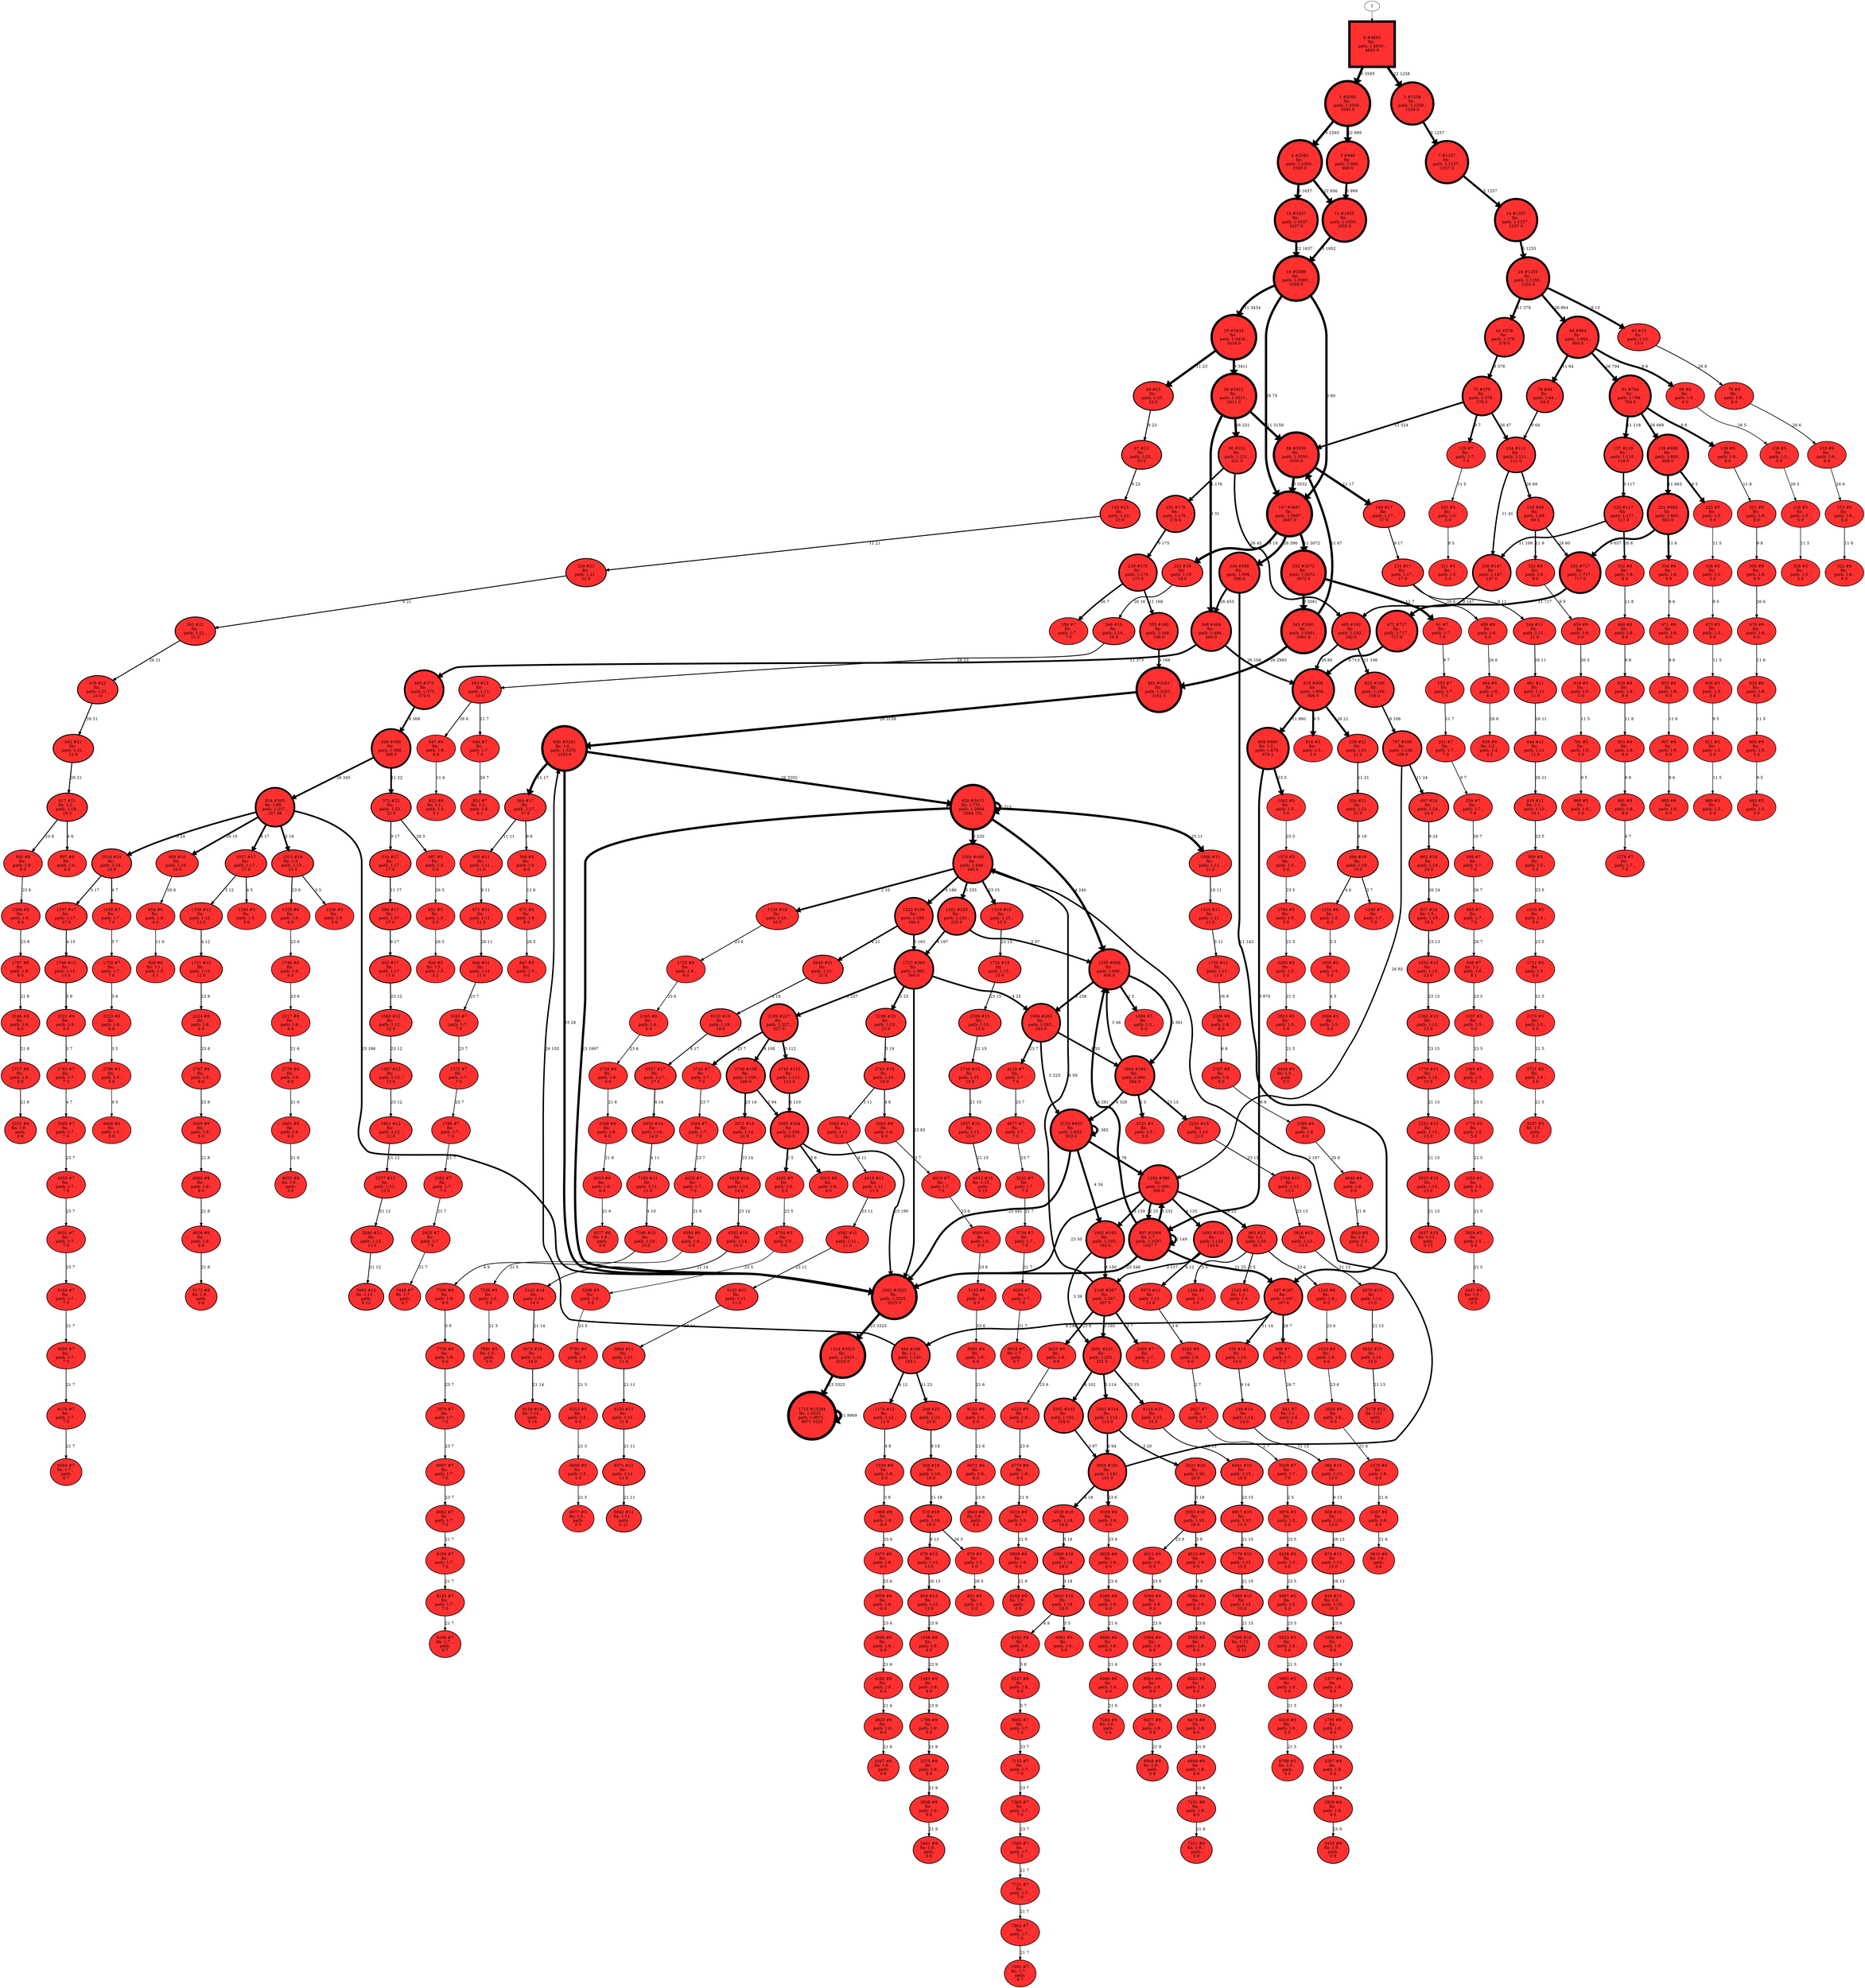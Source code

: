 // produced with flexfringe // 
digraph DFA {
	0 [label="root" shape=box];
		I -> 0;
	0 [ label="0 #4855\nfin: 
 path: 1:4855 , 
4855 0", style=filled, fillcolor="firebrick1", width=2.25002, height=2.25002, penwidth=8.48797];
		0 -> 1 [label="5 3595 " , penwidth=8.48797 ];
		0 -> 2 [label="22 1258 " , penwidth=8.48797 ];
	1 [ label="1 #3595\nfin: 
 path: 1:3595 , 
3595 0", style=filled, fillcolor="firebrick1", width=2.21785, height=2.21785, penwidth=8.18758];
		1 -> 4 [label="5 2593 " , penwidth=8.18758 ];
		1 -> 5 [label="22 999 " , penwidth=8.18758 ];
	2 [ label="2 #1258\nfin: 
 path: 1:1258 , 
1258 0", style=filled, fillcolor="firebrick1", width=2.09655, height=2.09655, penwidth=7.13807];
		2 -> 7 [label="5 1257 " , penwidth=7.13807 ];
	4 [ label="4 #2593\nfin: 
 path: 1:2593 , 
2593 0", style=filled, fillcolor="firebrick1", width=2.18165, height=2.18165, penwidth=7.86096];
		4 -> 10 [label="5 1637 " , penwidth=7.86096 ];
		4 -> 12 [label="22 956 " , penwidth=7.86096 ];
	5 [ label="5 #999\nfin: 
 path: 1:999 , 
999 0", style=filled, fillcolor="firebrick1", width=2.06784, height=2.06784, penwidth=6.90776];
		5 -> 12 [label="5 999 " , penwidth=6.90776 ];
	7 [ label="7 #1257\nfin: 
 path: 1:1257 , 
1257 0", style=filled, fillcolor="firebrick1", width=2.09646, height=2.09646, penwidth=7.13728];
		7 -> 14 [label="5 1257 " , penwidth=7.13728 ];
	10 [ label="10 #1637\nfin: 
 path: 1:1637 , 
1637 0", style=filled, fillcolor="firebrick1", width=2.12838, height=2.12838, penwidth=7.40123];
		10 -> 18 [label="22 1637 " , penwidth=7.40123 ];
	12 [ label="12 #1955\nfin: 
 path: 1:1955 , 
1955 0", style=filled, fillcolor="firebrick1", width=2.14928, height=2.14928, penwidth=7.57866];
		12 -> 18 [label="5 1952 " , penwidth=7.57866 ];
	14 [ label="14 #1257\nfin: 
 path: 1:1257 , 
1257 0", style=filled, fillcolor="firebrick1", width=2.09646, height=2.09646, penwidth=7.13728];
		14 -> 24 [label="5 1255 " , penwidth=7.13728 ];
	18 [ label="18 #3589\nfin: 
 path: 1:3589 , 
3589 0", style=filled, fillcolor="firebrick1", width=2.21767, height=2.21767, penwidth=8.18591];
		18 -> 29 [label="11 3434 " , penwidth=8.18591 ];
		18 -> 147 [label="9 80 " , penwidth=8.18591 ];
		18 -> 147 [label="26 75 " , penwidth=8.18591 ];
	24 [ label="24 #1255\nfin: 
 path: 1:1255 , 
1255 0", style=filled, fillcolor="firebrick1", width=2.09626, height=2.09626, penwidth=7.13569];
		24 -> 42 [label="11 378 " , penwidth=7.13569 ];
		24 -> 43 [label="9 13 " , penwidth=7.13569 ];
		24 -> 44 [label="26 864 " , penwidth=7.13569 ];
	29 [ label="29 #3434\nfin: 
 path: 1:3434 , 
3434 0", style=filled, fillcolor="firebrick1", width=2.21285, height=2.21285, penwidth=8.14177];
		29 -> 49 [label="11 23 " , penwidth=8.14177 ];
		29 -> 50 [label="9 3411 " , penwidth=8.14177 ];
	42 [ label="42 #378\nfin: 
 path: 1:378 , 
378 0", style=filled, fillcolor="firebrick1", width=1.93695, height=1.93695, penwidth=5.93754];
		42 -> 75 [label="9 378 " , penwidth=5.93754 ];
	43 [ label="43 #13\nfin: 
 path: 1:13 , 
13 0", style=filled, fillcolor="firebrick1", width=1.29172, height=1.29172, penwidth=2.63906];
		43 -> 78 [label="26 8 " , penwidth=2.63906 ];
	44 [ label="44 #864\nfin: 
 path: 1:864 , 
864 0", style=filled, fillcolor="firebrick1", width=2.04933, height=2.04933, penwidth=6.76273];
		44 -> 79 [label="11 64 " , penwidth=6.76273 ];
		44 -> 80 [label="9 6 " , penwidth=6.76273 ];
		44 -> 81 [label="26 794 " , penwidth=6.76273 ];
	49 [ label="49 #23\nfin: 
 path: 1:23 , 
23 0", style=filled, fillcolor="firebrick1", width=1.42985, height=1.42985, penwidth=3.17805];
		49 -> 87 [label="9 23 " , penwidth=3.17805 ];
	50 [ label="50 #3411\nfin: 
 path: 1:3411 , 
3411 0", style=filled, fillcolor="firebrick1", width=2.21212, height=2.21212, penwidth=8.13505];
		50 -> 88 [label="11 3159 " , penwidth=8.13505 ];
		50 -> 348 [label="9 31 " , penwidth=8.13505 ];
		50 -> 90 [label="26 221 " , penwidth=8.13505 ];
	75 [ label="75 #378\nfin: 
 path: 1:378 , 
378 0", style=filled, fillcolor="firebrick1", width=1.93695, height=1.93695, penwidth=5.93754];
		75 -> 88 [label="11 324 " , penwidth=5.93754 ];
		75 -> 128 [label="9 7 " , penwidth=5.93754 ];
		75 -> 134 [label="26 47 " , penwidth=5.93754 ];
	78 [ label="78 #8\nfin: 
 path: 1:8 , 
8 0", style=filled, fillcolor="firebrick1", width=1.16228, height=1.16228, penwidth=2.19722];
		78 -> 133 [label="26 6 " , penwidth=2.19722 ];
	79 [ label="79 #64\nfin: 
 path: 1:64 , 
64 0", style=filled, fillcolor="firebrick1", width=1.64372, height=1.64372, penwidth=4.17439];
		79 -> 134 [label="9 64 " , penwidth=4.17439 ];
	80 [ label="80 #6\nfin: 
 path: 1:6 , 
6 0", style=filled, fillcolor="firebrick1", width=1.08042, height=1.08042, penwidth=1.94591];
		80 -> 136 [label="26 5 " , penwidth=1.94591 ];
	81 [ label="81 #794\nfin: 
 path: 1:794 , 
794 0", style=filled, fillcolor="firebrick1", width=2.0384, height=2.0384, penwidth=6.67834];
		81 -> 137 [label="11 118 " , penwidth=6.67834 ];
		81 -> 138 [label="9 8 " , penwidth=6.67834 ];
		81 -> 139 [label="26 668 " , penwidth=6.67834 ];
	87 [ label="87 #23\nfin: 
 path: 1:23 , 
23 0", style=filled, fillcolor="firebrick1", width=1.42985, height=1.42985, penwidth=3.17805];
		87 -> 145 [label="9 23 " , penwidth=3.17805 ];
	88 [ label="88 #3550\nfin: 
 path: 1:3550 , 
3550 0", style=filled, fillcolor="firebrick1", width=2.21648, height=2.21648, penwidth=8.17498];
		88 -> 146 [label="11 17 " , penwidth=8.17498 ];
		88 -> 147 [label="9 3532 " , penwidth=8.17498 ];
	90 [ label="90 #221\nfin: 
 path: 1:221 , 
221 0", style=filled, fillcolor="firebrick1", width=1.85672, height=1.85672, penwidth=5.40268];
		90 -> 151 [label="11 176 " , penwidth=5.40268 ];
		90 -> 465 [label="26 45 " , penwidth=5.40268 ];
	91 [ label="91 #7\nfin: 
 path: 1:7 , 
7 0", style=filled, fillcolor="firebrick1", width=1.12475, height=1.12475, penwidth=2.07944];
		91 -> 153 [label="9 7 " , penwidth=2.07944 ];
	128 [ label="128 #7\nfin: 
 path: 1:7 , 
7 0", style=filled, fillcolor="firebrick1", width=1.12475, height=1.12475, penwidth=2.07944];
		128 -> 205 [label="11 5 " , penwidth=2.07944 ];
	133 [ label="133 #6\nfin: 
 path: 1:6 , 
6 0", style=filled, fillcolor="firebrick1", width=1.08042, height=1.08042, penwidth=1.94591];
		133 -> 213 [label="26 6 " , penwidth=1.94591 ];
	134 [ label="134 #111\nfin: 
 path: 1:111 , 
111 0", style=filled, fillcolor="firebrick1", width=1.74371, height=1.74371, penwidth=4.7185];
		134 -> 330 [label="11 41 " , penwidth=4.7185 ];
		134 -> 216 [label="26 69 " , penwidth=4.7185 ];
	136 [ label="136 #5\nfin: 
 path: 1:5 , 
5 0", style=filled, fillcolor="firebrick1", width=1.02667, height=1.02667, penwidth=1.79176];
		136 -> 218 [label="26 5 " , penwidth=1.79176 ];
	137 [ label="137 #118\nfin: 
 path: 1:118 , 
118 0", style=filled, fillcolor="firebrick1", width=1.75425, height=1.75425, penwidth=4.77912];
		137 -> 220 [label="9 117 " , penwidth=4.77912 ];
	138 [ label="138 #8\nfin: 
 path: 1:8 , 
8 0", style=filled, fillcolor="firebrick1", width=1.16228, height=1.16228, penwidth=2.19722];
		138 -> 221 [label="11 8 " , penwidth=2.19722 ];
	139 [ label="139 #668\nfin: 
 path: 1:668 , 
668 0", style=filled, fillcolor="firebrick1", width=2.01567, height=2.01567, penwidth=6.50578];
		139 -> 222 [label="11 663 " , penwidth=6.50578 ];
		139 -> 223 [label="9 5 " , penwidth=6.50578 ];
	145 [ label="145 #23\nfin: 
 path: 1:23 , 
23 0", style=filled, fillcolor="firebrick1", width=1.42985, height=1.42985, penwidth=3.17805];
		145 -> 229 [label="11 21 " , penwidth=3.17805 ];
	146 [ label="146 #17\nfin: 
 path: 1:17 , 
17 0", style=filled, fillcolor="firebrick1", width=1.3585, height=1.3585, penwidth=2.89037];
		146 -> 231 [label="9 17 " , penwidth=2.89037 ];
	147 [ label="147 #3687\nfin: 
 path: 1:3687 , 
3687 0", style=filled, fillcolor="firebrick1", width=2.2206, height=2.2206, penwidth=8.21284];
		147 -> 232 [label="11 3072 " , penwidth=8.21284 ];
		147 -> 233 [label="9 19 " , penwidth=8.21284 ];
		147 -> 234 [label="26 596 " , penwidth=8.21284 ];
	151 [ label="151 #176\nfin: 
 path: 1:176 , 
176 0", style=filled, fillcolor="firebrick1", width=1.8207, height=1.8207, penwidth=5.17615];
		151 -> 239 [label="9 175 " , penwidth=5.17615 ];
	153 [ label="153 #7\nfin: 
 path: 1:7 , 
7 0", style=filled, fillcolor="firebrick1", width=1.12475, height=1.12475, penwidth=2.07944];
		153 -> 241 [label="11 7 " , penwidth=2.07944 ];
	158 [ label="158 #14\nfin: 
 path: 1:14 , 
14 0", style=filled, fillcolor="firebrick1", width=1.31051, height=1.31051, penwidth=2.70805];
		158 -> 248 [label="9 14 " , penwidth=2.70805 ];
	205 [ label="205 #5\nfin: 
 path: 1:5 , 
5 0", style=filled, fillcolor="firebrick1", width=1.02667, height=1.02667, penwidth=1.79176];
		205 -> 311 [label="9 5 " , penwidth=1.79176 ];
	213 [ label="213 #6\nfin: 
 path: 1:6 , 
6 0", style=filled, fillcolor="firebrick1", width=1.08042, height=1.08042, penwidth=1.94591];
		213 -> 322 [label="11 6 " , penwidth=1.94591 ];
	216 [ label="216 #69\nfin: 
 path: 1:69 , 
69 0", style=filled, fillcolor="firebrick1", width=1.65794, height=1.65794, penwidth=4.2485];
		216 -> 325 [label="11 9 " , penwidth=4.2485 ];
		216 -> 335 [label="26 60 " , penwidth=4.2485 ];
	218 [ label="218 #5\nfin: 
 path: 1:5 , 
5 0", style=filled, fillcolor="firebrick1", width=1.02667, height=1.02667, penwidth=1.79176];
		218 -> 328 [label="11 5 " , penwidth=1.79176 ];
	220 [ label="220 #117\nfin: 
 path: 1:117 , 
117 0", style=filled, fillcolor="firebrick1", width=1.75279, height=1.75279, penwidth=4.77068];
		220 -> 330 [label="11 106 " , penwidth=4.77068 ];
		220 -> 332 [label="26 8 " , penwidth=4.77068 ];
	221 [ label="221 #8\nfin: 
 path: 1:8 , 
8 0", style=filled, fillcolor="firebrick1", width=1.16228, height=1.16228, penwidth=2.19722];
		221 -> 333 [label="9 8 " , penwidth=2.19722 ];
	222 [ label="222 #663\nfin: 
 path: 1:663 , 
663 0", style=filled, fillcolor="firebrick1", width=2.01467, height=2.01467, penwidth=6.49828];
		222 -> 334 [label="11 6 " , penwidth=6.49828 ];
		222 -> 335 [label="9 657 " , penwidth=6.49828 ];
	223 [ label="223 #5\nfin: 
 path: 1:5 , 
5 0", style=filled, fillcolor="firebrick1", width=1.02667, height=1.02667, penwidth=1.79176];
		223 -> 336 [label="11 5 " , penwidth=1.79176 ];
	229 [ label="229 #21\nfin: 
 path: 1:21 , 
21 0", style=filled, fillcolor="firebrick1", width=1.4088, height=1.4088, penwidth=3.09104];
		229 -> 342 [label="9 21 " , penwidth=3.09104 ];
	231 [ label="231 #17\nfin: 
 path: 1:17 , 
17 0", style=filled, fillcolor="firebrick1", width=1.3585, height=1.3585, penwidth=2.89037];
		231 -> 344 [label="9 11 " , penwidth=2.89037 ];
		231 -> 499 [label="26 6 " , penwidth=2.89037 ];
	232 [ label="232 #3072\nfin: 
 path: 1:3072 , 
3072 0", style=filled, fillcolor="firebrick1", width=2.2006, height=2.2006, penwidth=8.03041];
		232 -> 91 [label="11 7 " , penwidth=8.03041 ];
		232 -> 345 [label="9 3061 " , penwidth=8.03041 ];
	233 [ label="233 #19\nfin: 
 path: 1:19 , 
19 0", style=filled, fillcolor="firebrick1", width=1.38523, height=1.38523, penwidth=2.99573];
		233 -> 346 [label="26 16 " , penwidth=2.99573 ];
	234 [ label="234 #596\nfin: 
 path: 1:596 , 
596 0", style=filled, fillcolor="firebrick1", width=2.00039, height=2.00039, penwidth=6.39192];
		234 -> 347 [label="11 142 " , penwidth=6.39192 ];
		234 -> 348 [label="26 453 " , penwidth=6.39192 ];
	238 [ label="238 #21\nfin: 
 path: 1:21 , 
21 0", style=filled, fillcolor="firebrick1", width=1.4088, height=1.4088, penwidth=3.09104];
		238 -> 354 [label="11 21 " , penwidth=3.09104 ];
	239 [ label="239 #175\nfin: 
 path: 1:175 , 
175 0", style=filled, fillcolor="firebrick1", width=1.81978, height=1.81978, penwidth=5.17048];
		239 -> 355 [label="11 168 " , penwidth=5.17048 ];
		239 -> 356 [label="26 7 " , penwidth=5.17048 ];
	241 [ label="241 #7\nfin: 
 path: 1:7 , 
7 0", style=filled, fillcolor="firebrick1", width=1.12475, height=1.12475, penwidth=2.07944];
		241 -> 358 [label="9 7 " , penwidth=2.07944 ];
	248 [ label="248 #14\nfin: 
 path: 1:14 , 
14 0", style=filled, fillcolor="firebrick1", width=1.31051, height=1.31051, penwidth=2.70805];
		248 -> 366 [label="11 13 " , penwidth=2.70805 ];
	249 [ label="249 #23\nfin: 
 path: 1:23 , 
23 0", style=filled, fillcolor="firebrick1", width=1.42985, height=1.42985, penwidth=3.17805];
		249 -> 368 [label="9 19 " , penwidth=3.17805 ];
	311 [ label="311 #5\nfin: 
 path: 1:5 , 
5 0", style=filled, fillcolor="firebrick1", width=1.02667, height=1.02667, penwidth=1.79176];
	322 [ label="322 #6\nfin: 
 path: 1:6 , 
6 0", style=filled, fillcolor="firebrick1", width=1.08042, height=1.08042, penwidth=1.94591];
	325 [ label="325 #9\nfin: 
 path: 1:9 , 
9 0", style=filled, fillcolor="firebrick1", width=1.19471, height=1.19471, penwidth=2.30259];
		325 -> 459 [label="9 9 " , penwidth=2.30259 ];
	328 [ label="328 #5\nfin: 
 path: 1:5 , 
5 0", style=filled, fillcolor="firebrick1", width=1.02667, height=1.02667, penwidth=1.79176];
	330 [ label="330 #147\nfin: 
 path: 1:147 , 
147 0", style=filled, fillcolor="firebrick1", width=1.79129, height=1.79129, penwidth=4.99721];
		330 -> 465 [label="9 147 " , penwidth=4.99721 ];
	332 [ label="332 #8\nfin: 
 path: 1:8 , 
8 0", style=filled, fillcolor="firebrick1", width=1.16228, height=1.16228, penwidth=2.19722];
		332 -> 468 [label="11 8 " , penwidth=2.19722 ];
	333 [ label="333 #8\nfin: 
 path: 1:8 , 
8 0", style=filled, fillcolor="firebrick1", width=1.16228, height=1.16228, penwidth=2.19722];
		333 -> 470 [label="26 6 " , penwidth=2.19722 ];
	334 [ label="334 #6\nfin: 
 path: 1:6 , 
6 0", style=filled, fillcolor="firebrick1", width=1.08042, height=1.08042, penwidth=1.94591];
		334 -> 471 [label="9 6 " , penwidth=1.94591 ];
	335 [ label="335 #717\nfin: 
 path: 1:717 , 
717 0", style=filled, fillcolor="firebrick1", width=2.02505, height=2.02505, penwidth=6.57647];
		335 -> 472 [label="11 717 " , penwidth=6.57647 ];
	336 [ label="336 #5\nfin: 
 path: 1:5 , 
5 0", style=filled, fillcolor="firebrick1", width=1.02667, height=1.02667, penwidth=1.79176];
		336 -> 473 [label="9 5 " , penwidth=1.79176 ];
	342 [ label="342 #21\nfin: 
 path: 1:21 , 
21 0", style=filled, fillcolor="firebrick1", width=1.4088, height=1.4088, penwidth=3.09104];
		342 -> 479 [label="26 21 " , penwidth=3.09104 ];
	344 [ label="344 #11\nfin: 
 path: 1:11 , 
11 0", style=filled, fillcolor="firebrick1", width=1.24844, height=1.24844, penwidth=2.48491];
		344 -> 481 [label="26 11 " , penwidth=2.48491 ];
	345 [ label="345 #3061\nfin: 
 path: 1:3061 , 
3061 0", style=filled, fillcolor="firebrick1", width=2.2002, height=2.2002, penwidth=8.02682];
		345 -> 88 [label="11 67 " , penwidth=8.02682 ];
		345 -> 482 [label="26 2993 " , penwidth=8.02682 ];
	346 [ label="346 #16\nfin: 
 path: 1:16 , 
16 0", style=filled, fillcolor="firebrick1", width=1.3437, height=1.3437, penwidth=2.83321];
		346 -> 483 [label="26 13 " , penwidth=2.83321 ];
	347 [ label="347 #167\nfin: 
 path: 1:167 , 
167 0", style=filled, fillcolor="firebrick1", width=1.81221, height=1.81221, penwidth=5.12396];
		347 -> 158 [label="11 14 " , penwidth=5.12396 ];
		347 -> 484 [label="9 146 " , penwidth=5.12396 ];
		347 -> 666 [label="26 7 " , penwidth=5.12396 ];
	348 [ label="348 #484\nfin: 
 path: 1:484 , 
484 0", style=filled, fillcolor="firebrick1", width=1.97188, height=1.97188, penwidth=6.18415];
		348 -> 485 [label="11 373 " , penwidth=6.18415 ];
		348 -> 635 [label="26 108 " , penwidth=6.18415 ];
	354 [ label="354 #21\nfin: 
 path: 1:21 , 
21 0", style=filled, fillcolor="firebrick1", width=1.4088, height=1.4088, penwidth=3.09104];
		354 -> 494 [label="9 19 " , penwidth=3.09104 ];
	355 [ label="355 #168\nfin: 
 path: 1:168 , 
168 0", style=filled, fillcolor="firebrick1", width=1.81318, height=1.81318, penwidth=5.1299];
		355 -> 482 [label="9 168 " , penwidth=5.1299 ];
	356 [ label="356 #7\nfin: 
 path: 1:7 , 
7 0", style=filled, fillcolor="firebrick1", width=1.12475, height=1.12475, penwidth=2.07944];
	358 [ label="358 #7\nfin: 
 path: 1:7 , 
7 0", style=filled, fillcolor="firebrick1", width=1.12475, height=1.12475, penwidth=2.07944];
		358 -> 498 [label="26 7 " , penwidth=2.07944 ];
	364 [ label="364 #17\nfin: 
 path: 1:17 , 
17 0", style=filled, fillcolor="firebrick1", width=1.3585, height=1.3585, penwidth=2.89037];
		364 -> 505 [label="11 11 " , penwidth=2.89037 ];
		364 -> 506 [label="9 6 " , penwidth=2.89037 ];
	366 [ label="366 #13\nfin: 
 path: 1:13 , 
13 0", style=filled, fillcolor="firebrick1", width=1.29172, height=1.29172, penwidth=2.63906];
		366 -> 508 [label="9 13 " , penwidth=2.63906 ];
	368 [ label="368 #19\nfin: 
 path: 1:19 , 
19 0", style=filled, fillcolor="firebrick1", width=1.38523, height=1.38523, penwidth=2.99573];
		368 -> 510 [label="11 18 " , penwidth=2.99573 ];
	372 [ label="372 #22\nfin: 
 path: 1:22 , 
22 0", style=filled, fillcolor="firebrick1", width=1.41961, height=1.41961, penwidth=3.13549];
		372 -> 514 [label="9 17 " , penwidth=3.13549 ];
		372 -> 487 [label="26 5 " , penwidth=3.13549 ];
	459 [ label="459 #9\nfin: 
 path: 1:9 , 
9 0", style=filled, fillcolor="firebrick1", width=1.19471, height=1.19471, penwidth=2.30259];
		459 -> 619 [label="26 5 " , penwidth=2.30259 ];
	465 [ label="465 #192\nfin: 
 path: 1:192 , 
192 0", style=filled, fillcolor="firebrick1", width=1.83461, height=1.83461, penwidth=5.26269];
		465 -> 625 [label="11 106 " , penwidth=5.26269 ];
		465 -> 635 [label="26 85 " , penwidth=5.26269 ];
	468 [ label="468 #8\nfin: 
 path: 1:8 , 
8 0", style=filled, fillcolor="firebrick1", width=1.16228, height=1.16228, penwidth=2.19722];
		468 -> 630 [label="9 8 " , penwidth=2.19722 ];
	470 [ label="470 #6\nfin: 
 path: 1:6 , 
6 0", style=filled, fillcolor="firebrick1", width=1.08042, height=1.08042, penwidth=1.94591];
		470 -> 632 [label="11 6 " , penwidth=1.94591 ];
	471 [ label="471 #6\nfin: 
 path: 1:6 , 
6 0", style=filled, fillcolor="firebrick1", width=1.08042, height=1.08042, penwidth=1.94591];
		471 -> 633 [label="9 6 " , penwidth=1.94591 ];
	472 [ label="472 #717\nfin: 
 path: 1:717 , 
717 0", style=filled, fillcolor="firebrick1", width=2.02505, height=2.02505, penwidth=6.57647];
		472 -> 635 [label="9 713 " , penwidth=6.57647 ];
	473 [ label="473 #5\nfin: 
 path: 1:5 , 
5 0", style=filled, fillcolor="firebrick1", width=1.02667, height=1.02667, penwidth=1.79176];
		473 -> 636 [label="11 5 " , penwidth=1.79176 ];
	479 [ label="479 #21\nfin: 
 path: 1:21 , 
21 0", style=filled, fillcolor="firebrick1", width=1.4088, height=1.4088, penwidth=3.09104];
		479 -> 642 [label="26 21 " , penwidth=3.09104 ];
	481 [ label="481 #11\nfin: 
 path: 1:11 , 
11 0", style=filled, fillcolor="firebrick1", width=1.24844, height=1.24844, penwidth=2.48491];
		481 -> 644 [label="26 11 " , penwidth=2.48491 ];
	482 [ label="482 #3161\nfin: 
 path: 1:3161 , 
3161 0", style=filled, fillcolor="firebrick1", width=2.20375, height=2.20375, penwidth=8.05896];
		482 -> 645 [label="26 3158 " , penwidth=8.05896 ];
	483 [ label="483 #13\nfin: 
 path: 1:13 , 
13 0", style=filled, fillcolor="firebrick1", width=1.29172, height=1.29172, penwidth=2.63906];
		483 -> 646 [label="11 7 " , penwidth=2.63906 ];
		483 -> 647 [label="26 6 " , penwidth=2.63906 ];
	484 [ label="484 #146\nfin: 1:1 , 
 path: 1:145 , 
145 1", style=filled, fillcolor="firebrick1", width=1.79016, height=1.79016, penwidth=4.99043];
		484 -> 249 [label="11 23 " , penwidth=4.99043 ];
		484 -> 645 [label="26 103 " , penwidth=4.99043 ];
		484 -> 1176 [label="4 12 " , penwidth=4.99043 ];
	485 [ label="485 #373\nfin: 
 path: 1:373 , 
373 0", style=filled, fillcolor="firebrick1", width=1.93503, height=1.93503, penwidth=5.92426];
		485 -> 649 [label="9 368 " , penwidth=5.92426 ];
	487 [ label="487 #5\nfin: 
 path: 1:5 , 
5 0", style=filled, fillcolor="firebrick1", width=1.02667, height=1.02667, penwidth=1.79176];
		487 -> 651 [label="26 5 " , penwidth=1.79176 ];
	489 [ label="489 #10\nfin: 
 path: 1:10 , 
10 0", style=filled, fillcolor="firebrick1", width=1.22316, height=1.22316, penwidth=2.3979];
		489 -> 654 [label="26 6 " , penwidth=2.3979 ];
	494 [ label="494 #19\nfin: 
 path: 1:19 , 
19 0", style=filled, fillcolor="firebrick1", width=1.38523, height=1.38523, penwidth=2.99573];
		494 -> 1249 [label="3 7 " , penwidth=2.99573 ];
		494 -> 1250 [label="4 6 " , penwidth=2.99573 ];
	497 [ label="497 #24\nfin: 
 path: 1:24 , 
24 0", style=filled, fillcolor="firebrick1", width=1.43957, height=1.43957, penwidth=3.21888];
		497 -> 662 [label="9 24 " , penwidth=3.21888 ];
	498 [ label="498 #7\nfin: 
 path: 1:7 , 
7 0", style=filled, fillcolor="firebrick1", width=1.12475, height=1.12475, penwidth=2.07944];
		498 -> 663 [label="26 7 " , penwidth=2.07944 ];
	499 [ label="499 #6\nfin: 
 path: 1:6 , 
6 0", style=filled, fillcolor="firebrick1", width=1.08042, height=1.08042, penwidth=1.94591];
		499 -> 664 [label="26 6 " , penwidth=1.94591 ];
	505 [ label="505 #11\nfin: 
 path: 1:11 , 
11 0", style=filled, fillcolor="firebrick1", width=1.24844, height=1.24844, penwidth=2.48491];
		505 -> 671 [label="9 11 " , penwidth=2.48491 ];
	506 [ label="506 #6\nfin: 
 path: 1:6 , 
6 0", style=filled, fillcolor="firebrick1", width=1.08042, height=1.08042, penwidth=1.94591];
		506 -> 672 [label="11 6 " , penwidth=1.94591 ];
	508 [ label="508 #13\nfin: 
 path: 1:13 , 
13 0", style=filled, fillcolor="firebrick1", width=1.29172, height=1.29172, penwidth=2.63906];
		508 -> 674 [label="26 13 " , penwidth=2.63906 ];
	510 [ label="510 #18\nfin: 
 path: 1:18 , 
18 0", style=filled, fillcolor="firebrick1", width=1.37231, height=1.37231, penwidth=2.94444];
		510 -> 679 [label="9 13 " , penwidth=2.94444 ];
		510 -> 676 [label="26 5 " , penwidth=2.94444 ];
	514 [ label="514 #17\nfin: 
 path: 1:17 , 
17 0", style=filled, fillcolor="firebrick1", width=1.3585, height=1.3585, penwidth=2.89037];
		514 -> 680 [label="11 17 " , penwidth=2.89037 ];
	619 [ label="619 #5\nfin: 
 path: 1:5 , 
5 0", style=filled, fillcolor="firebrick1", width=1.02667, height=1.02667, penwidth=1.79176];
		619 -> 791 [label="11 5 " , penwidth=1.79176 ];
	625 [ label="625 #106\nfin: 
 path: 1:106 , 
106 0", style=filled, fillcolor="firebrick1", width=1.73569, height=1.73569, penwidth=4.67283];
		625 -> 797 [label="9 106 " , penwidth=4.67283 ];
	630 [ label="630 #8\nfin: 
 path: 1:8 , 
8 0", style=filled, fillcolor="firebrick1", width=1.16228, height=1.16228, penwidth=2.19722];
		630 -> 803 [label="11 8 " , penwidth=2.19722 ];
	632 [ label="632 #6\nfin: 
 path: 1:6 , 
6 0", style=filled, fillcolor="firebrick1", width=1.08042, height=1.08042, penwidth=1.94591];
		632 -> 805 [label="11 5 " , penwidth=1.94591 ];
	633 [ label="633 #6\nfin: 
 path: 1:6 , 
6 0", style=filled, fillcolor="firebrick1", width=1.08042, height=1.08042, penwidth=1.94591];
		633 -> 807 [label="11 6 " , penwidth=1.94591 ];
	635 [ label="635 #906\nfin: 
 path: 1:906 , 
906 0", style=filled, fillcolor="firebrick1", width=2.05542, height=2.05542, penwidth=6.81014];
		635 -> 809 [label="11 880 " , penwidth=6.81014 ];
		635 -> 810 [label="9 5 " , penwidth=6.81014 ];
		635 -> 238 [label="26 21 " , penwidth=6.81014 ];
	636 [ label="636 #5\nfin: 
 path: 1:5 , 
5 0", style=filled, fillcolor="firebrick1", width=1.02667, height=1.02667, penwidth=1.79176];
		636 -> 811 [label="9 5 " , penwidth=1.79176 ];
	642 [ label="642 #21\nfin: 
 path: 1:21 , 
21 0", style=filled, fillcolor="firebrick1", width=1.4088, height=1.4088, penwidth=3.09104];
		642 -> 817 [label="26 21 " , penwidth=3.09104 ];
	644 [ label="644 #11\nfin: 
 path: 1:11 , 
11 0", style=filled, fillcolor="firebrick1", width=1.24844, height=1.24844, penwidth=2.48491];
		644 -> 819 [label="26 11 " , penwidth=2.48491 ];
	645 [ label="645 #3261\nfin: 1:6 , 
 path: 1:3255 , 
3255 6", style=filled, fillcolor="firebrick1", width=2.20719, height=2.20719, penwidth=8.0901];
		645 -> 364 [label="11 17 " , penwidth=8.0901 ];
		645 -> 820 [label="26 3202 " , penwidth=8.0901 ];
		645 -> 1002 [label="23 28 " , penwidth=8.0901 ];
	646 [ label="646 #7\nfin: 
 path: 1:7 , 
7 0", style=filled, fillcolor="firebrick1", width=1.12475, height=1.12475, penwidth=2.07944];
		646 -> 821 [label="26 7 " , penwidth=2.07944 ];
	647 [ label="647 #6\nfin: 
 path: 1:6 , 
6 0", style=filled, fillcolor="firebrick1", width=1.08042, height=1.08042, penwidth=1.94591];
		647 -> 822 [label="11 6 " , penwidth=1.94591 ];
	649 [ label="649 #368\nfin: 
 path: 1:368 , 
368 0", style=filled, fillcolor="firebrick1", width=1.93308, height=1.93308, penwidth=5.9108];
		649 -> 372 [label="11 22 " , penwidth=5.9108 ];
		649 -> 824 [label="26 345 " , penwidth=5.9108 ];
	651 [ label="651 #5\nfin: 
 path: 1:5 , 
5 0", style=filled, fillcolor="firebrick1", width=1.02667, height=1.02667, penwidth=1.79176];
		651 -> 826 [label="26 5 " , penwidth=1.79176 ];
	654 [ label="654 #6\nfin: 
 path: 1:6 , 
6 0", style=filled, fillcolor="firebrick1", width=1.08042, height=1.08042, penwidth=1.94591];
		654 -> 829 [label="11 6 " , penwidth=1.94591 ];
	662 [ label="662 #24\nfin: 
 path: 1:24 , 
24 0", style=filled, fillcolor="firebrick1", width=1.43957, height=1.43957, penwidth=3.21888];
		662 -> 837 [label="26 24 " , penwidth=3.21888 ];
	663 [ label="663 #7\nfin: 
 path: 1:7 , 
7 0", style=filled, fillcolor="firebrick1", width=1.12475, height=1.12475, penwidth=2.07944];
		663 -> 838 [label="26 7 " , penwidth=2.07944 ];
	664 [ label="664 #6\nfin: 
 path: 1:6 , 
6 0", style=filled, fillcolor="firebrick1", width=1.08042, height=1.08042, penwidth=1.94591];
		664 -> 839 [label="26 6 " , penwidth=1.94591 ];
	666 [ label="666 #7\nfin: 
 path: 1:7 , 
7 0", style=filled, fillcolor="firebrick1", width=1.12475, height=1.12475, penwidth=2.07944];
		666 -> 841 [label="26 7 " , penwidth=2.07944 ];
	671 [ label="671 #11\nfin: 
 path: 1:11 , 
11 0", style=filled, fillcolor="firebrick1", width=1.24844, height=1.24844, penwidth=2.48491];
		671 -> 846 [label="26 11 " , penwidth=2.48491 ];
	672 [ label="672 #6\nfin: 
 path: 1:6 , 
6 0", style=filled, fillcolor="firebrick1", width=1.08042, height=1.08042, penwidth=1.94591];
		672 -> 847 [label="26 5 " , penwidth=1.94591 ];
	674 [ label="674 #13\nfin: 
 path: 1:13 , 
13 0", style=filled, fillcolor="firebrick1", width=1.29172, height=1.29172, penwidth=2.63906];
		674 -> 849 [label="26 13 " , penwidth=2.63906 ];
	676 [ label="676 #5\nfin: 
 path: 1:5 , 
5 0", style=filled, fillcolor="firebrick1", width=1.02667, height=1.02667, penwidth=1.79176];
		676 -> 851 [label="26 5 " , penwidth=1.79176 ];
	679 [ label="679 #13\nfin: 
 path: 1:13 , 
13 0", style=filled, fillcolor="firebrick1", width=1.29172, height=1.29172, penwidth=2.63906];
		679 -> 854 [label="26 13 " , penwidth=2.63906 ];
	680 [ label="680 #17\nfin: 
 path: 1:17 , 
17 0", style=filled, fillcolor="firebrick1", width=1.3585, height=1.3585, penwidth=2.89037];
		680 -> 855 [label="9 17 " , penwidth=2.89037 ];
	791 [ label="791 #5\nfin: 
 path: 1:5 , 
5 0", style=filled, fillcolor="firebrick1", width=1.02667, height=1.02667, penwidth=1.79176];
		791 -> 969 [label="9 5 " , penwidth=1.79176 ];
	797 [ label="797 #106\nfin: 
 path: 1:106 , 
106 0", style=filled, fillcolor="firebrick1", width=1.73569, height=1.73569, penwidth=4.67283];
		797 -> 497 [label="11 24 " , penwidth=4.67283 ];
		797 -> 1294 [label="26 82 " , penwidth=4.67283 ];
	803 [ label="803 #8\nfin: 
 path: 1:8 , 
8 0", style=filled, fillcolor="firebrick1", width=1.16228, height=1.16228, penwidth=2.19722];
		803 -> 981 [label="9 8 " , penwidth=2.19722 ];
	805 [ label="805 #5\nfin: 
 path: 1:5 , 
5 0", style=filled, fillcolor="firebrick1", width=1.02667, height=1.02667, penwidth=1.79176];
		805 -> 983 [label="9 5 " , penwidth=1.79176 ];
	807 [ label="807 #6\nfin: 
 path: 1:6 , 
6 0", style=filled, fillcolor="firebrick1", width=1.08042, height=1.08042, penwidth=1.94591];
		807 -> 985 [label="9 6 " , penwidth=1.94591 ];
	809 [ label="809 #880\nfin: 1:2 , 
 path: 1:878 , 
878 2", style=filled, fillcolor="firebrick1", width=2.05169, height=2.05169, penwidth=6.78106];
		809 -> 987 [label="9 870 " , penwidth=6.78106 ];
		809 -> 1042 [label="23 5 " , penwidth=6.78106 ];
	810 [ label="810 #5\nfin: 
 path: 1:5 , 
5 0", style=filled, fillcolor="firebrick1", width=1.02667, height=1.02667, penwidth=1.79176];
	811 [ label="811 #5\nfin: 
 path: 1:5 , 
5 0", style=filled, fillcolor="firebrick1", width=1.02667, height=1.02667, penwidth=1.79176];
		811 -> 989 [label="11 5 " , penwidth=1.79176 ];
	817 [ label="817 #21\nfin: 1:2 , 
 path: 1:19 , 
19 2", style=filled, fillcolor="firebrick1", width=1.4088, height=1.4088, penwidth=3.09104];
		817 -> 995 [label="23 8 " , penwidth=3.09104 ];
		817 -> 997 [label="4 6 " , penwidth=3.09104 ];
	819 [ label="819 #11\nfin: 1:1 , 
 path: 1:10 , 
10 1", style=filled, fillcolor="firebrick1", width=1.24844, height=1.24844, penwidth=2.48491];
		819 -> 999 [label="23 5 " , penwidth=2.48491 ];
	820 [ label="820 #3415\nfin: 1:731 , 
 path: 1:2684 , 
2684 731", style=filled, fillcolor="firebrick1", width=2.21225, height=2.21225, penwidth=8.13623];
		820 -> 1002 [label="23 1997 " , penwidth=8.13623 ];
		820 -> 820 [label="2 213 " , penwidth=8.13623 ];
		820 -> 1004 [label="3 220 " , penwidth=8.13623 ];
		820 -> 1295 [label="4 240 " , penwidth=8.13623 ];
		820 -> 1006 [label="25 11 " , penwidth=8.13623 ];
	821 [ label="821 #7\nfin: 1:1 , 
 path: 1:6 , 
6 1", style=filled, fillcolor="firebrick1", width=1.12475, height=1.12475, penwidth=2.07944];
	822 [ label="822 #6\nfin: 1:1 , 
 path: 1:5 , 
5 1", style=filled, fillcolor="firebrick1", width=1.08042, height=1.08042, penwidth=1.94591];
	824 [ label="824 #345\nfin: 1:88 , 
 path: 1:257 , 
257 88", style=filled, fillcolor="firebrick1", width=1.92373, height=1.92373, penwidth=5.84644];
		824 -> 489 [label="26 10 " , penwidth=5.84644 ];
		824 -> 1002 [label="23 186 " , penwidth=5.84644 ];
		824 -> 1015 [label="2 16 " , penwidth=5.84644 ];
		824 -> 1016 [label="3 24 " , penwidth=5.84644 ];
		824 -> 1017 [label="4 17 " , penwidth=5.84644 ];
	826 [ label="826 #5\nfin: 1:2 , 
 path: 1:3 , 
3 2", style=filled, fillcolor="firebrick1", width=1.02667, height=1.02667, penwidth=1.79176];
	829 [ label="829 #6\nfin: 1:1 , 
 path: 1:5 , 
5 1", style=filled, fillcolor="firebrick1", width=1.08042, height=1.08042, penwidth=1.94591];
	837 [ label="837 #24\nfin: 1:5 , 
 path: 1:19 , 
19 5", style=filled, fillcolor="firebrick1", width=1.43957, height=1.43957, penwidth=3.21888];
		837 -> 1035 [label="23 13 " , penwidth=3.21888 ];
	838 [ label="838 #7\nfin: 1:1 , 
 path: 1:6 , 
6 1", style=filled, fillcolor="firebrick1", width=1.12475, height=1.12475, penwidth=2.07944];
		838 -> 1037 [label="23 5 " , penwidth=2.07944 ];
	839 [ label="839 #6\nfin: 1:2 , 
 path: 1:4 , 
4 2", style=filled, fillcolor="firebrick1", width=1.08042, height=1.08042, penwidth=1.94591];
	841 [ label="841 #7\nfin: 1:1 , 
 path: 1:6 , 
6 1", style=filled, fillcolor="firebrick1", width=1.12475, height=1.12475, penwidth=2.07944];
	846 [ label="846 #11\nfin: 
 path: 1:11 , 
11 0", style=filled, fillcolor="firebrick1", width=1.24844, height=1.24844, penwidth=2.48491];
		846 -> 1045 [label="23 7 " , penwidth=2.48491 ];
	847 [ label="847 #5\nfin: 
 path: 1:5 , 
5 0", style=filled, fillcolor="firebrick1", width=1.02667, height=1.02667, penwidth=1.79176];
	849 [ label="849 #13\nfin: 1:3 , 
 path: 1:10 , 
10 3", style=filled, fillcolor="firebrick1", width=1.29172, height=1.29172, penwidth=2.63906];
		849 -> 1050 [label="23 9 " , penwidth=2.63906 ];
	851 [ label="851 #5\nfin: 
 path: 1:5 , 
5 0", style=filled, fillcolor="firebrick1", width=1.02667, height=1.02667, penwidth=1.79176];
	854 [ label="854 #13\nfin: 
 path: 1:13 , 
13 0", style=filled, fillcolor="firebrick1", width=1.29172, height=1.29172, penwidth=2.63906];
		854 -> 1058 [label="23 9 " , penwidth=2.63906 ];
	855 [ label="855 #17\nfin: 
 path: 1:17 , 
17 0", style=filled, fillcolor="firebrick1", width=1.3585, height=1.3585, penwidth=2.89037];
		855 -> 1060 [label="23 12 " , penwidth=2.89037 ];
	963 [ label="963 #23\nfin: 1:3 , 
 path: 1:20 , 
20 3", style=filled, fillcolor="firebrick1", width=1.42985, height=1.42985, penwidth=3.17805];
		963 -> 1242 [label="23 6 " , penwidth=3.17805 ];
		963 -> 1243 [label="2 5 " , penwidth=3.17805 ];
		963 -> 1244 [label="3 5 " , penwidth=3.17805 ];
	969 [ label="969 #5\nfin: 
 path: 1:5 , 
5 0", style=filled, fillcolor="firebrick1", width=1.02667, height=1.02667, penwidth=1.79176];
	981 [ label="981 #8\nfin: 
 path: 1:8 , 
8 0", style=filled, fillcolor="firebrick1", width=1.16228, height=1.16228, penwidth=2.19722];
		981 -> 1278 [label="4 7 " , penwidth=2.19722 ];
	983 [ label="983 #5\nfin: 
 path: 1:5 , 
5 0", style=filled, fillcolor="firebrick1", width=1.02667, height=1.02667, penwidth=1.79176];
	985 [ label="985 #6\nfin: 
 path: 1:6 , 
6 0", style=filled, fillcolor="firebrick1", width=1.08042, height=1.08042, penwidth=1.94591];
	987 [ label="987 #1044\nfin: 1:7 , 
 path: 1:1037 , 
1037 7", style=filled, fillcolor="firebrick1", width=2.07339, height=2.07339, penwidth=6.95177];
		987 -> 347 [label="11 25 " , penwidth=6.95177 ];
		987 -> 1002 [label="23 348 " , penwidth=6.95177 ];
		987 -> 987 [label="2 149 " , penwidth=6.95177 ];
		987 -> 1294 [label="3 232 " , penwidth=6.95177 ];
		987 -> 1295 [label="4 281 " , penwidth=6.95177 ];
	989 [ label="989 #5\nfin: 
 path: 1:5 , 
5 0", style=filled, fillcolor="firebrick1", width=1.02667, height=1.02667, penwidth=1.79176];
	995 [ label="995 #8\nfin: 
 path: 1:8 , 
8 0", style=filled, fillcolor="firebrick1", width=1.16228, height=1.16228, penwidth=2.19722];
		995 -> 1306 [label="23 8 " , penwidth=2.19722 ];
	997 [ label="997 #6\nfin: 
 path: 1:6 , 
6 0", style=filled, fillcolor="firebrick1", width=1.08042, height=1.08042, penwidth=1.94591];
	999 [ label="999 #5\nfin: 
 path: 1:5 , 
5 0", style=filled, fillcolor="firebrick1", width=1.02667, height=1.02667, penwidth=1.79176];
		999 -> 1310 [label="23 5 " , penwidth=1.79176 ];
	1002 [ label="1002 #3325\nfin: 
 path: 1:3325 , 
3325 0", style=filled, fillcolor="firebrick1", width=2.20932, height=2.20932, penwidth=8.10953];
		1002 -> 1314 [label="23 3325 " , penwidth=8.10953 ];
	1004 [ label="1004 #446\nfin: 
 path: 1:446 , 
446 0", style=filled, fillcolor="firebrick1", width=1.96046, height=1.96046, penwidth=6.10256];
		1004 -> 1319 [label="23 15 " , penwidth=6.10256 ];
		1004 -> 1320 [label="2 10 " , penwidth=6.10256 ];
		1004 -> 1321 [label="3 235 " , penwidth=6.10256 ];
		1004 -> 1322 [label="4 186 " , penwidth=6.10256 ];
	1006 [ label="1006 #11\nfin: 
 path: 1:11 , 
11 0", style=filled, fillcolor="firebrick1", width=1.24844, height=1.24844, penwidth=2.48491];
		1006 -> 1325 [label="18 11 " , penwidth=2.48491 ];
	1015 [ label="1015 #16\nfin: 1:3 , 
 path: 1:13 , 
13 3", style=filled, fillcolor="firebrick1", width=1.3437, height=1.3437, penwidth=2.83321];
		1015 -> 1335 [label="23 6 " , penwidth=2.83321 ];
		1015 -> 1336 [label="3 5 " , penwidth=2.83321 ];
	1016 [ label="1016 #24\nfin: 
 path: 1:24 , 
24 0", style=filled, fillcolor="firebrick1", width=1.43957, height=1.43957, penwidth=3.21888];
		1016 -> 1337 [label="3 17 " , penwidth=3.21888 ];
		1016 -> 1338 [label="4 7 " , penwidth=3.21888 ];
	1017 [ label="1017 #17\nfin: 
 path: 1:17 , 
17 0", style=filled, fillcolor="firebrick1", width=1.3585, height=1.3585, penwidth=2.89037];
		1017 -> 1339 [label="3 12 " , penwidth=2.89037 ];
		1017 -> 1340 [label="4 5 " , penwidth=2.89037 ];
	1035 [ label="1035 #13\nfin: 
 path: 1:13 , 
13 0", style=filled, fillcolor="firebrick1", width=1.29172, height=1.29172, penwidth=2.63906];
		1035 -> 1362 [label="23 13 " , penwidth=2.63906 ];
	1037 [ label="1037 #5\nfin: 
 path: 1:5 , 
5 0", style=filled, fillcolor="firebrick1", width=1.02667, height=1.02667, penwidth=1.79176];
		1037 -> 1365 [label="23 5 " , penwidth=1.79176 ];
	1042 [ label="1042 #5\nfin: 
 path: 1:5 , 
5 0", style=filled, fillcolor="firebrick1", width=1.02667, height=1.02667, penwidth=1.79176];
		1042 -> 1370 [label="23 5 " , penwidth=1.79176 ];
	1045 [ label="1045 #7\nfin: 
 path: 1:7 , 
7 0", style=filled, fillcolor="firebrick1", width=1.12475, height=1.12475, penwidth=2.07944];
		1045 -> 1372 [label="23 7 " , penwidth=2.07944 ];
	1050 [ label="1050 #9\nfin: 
 path: 1:9 , 
9 0", style=filled, fillcolor="firebrick1", width=1.19471, height=1.19471, penwidth=2.30259];
		1050 -> 1377 [label="23 9 " , penwidth=2.30259 ];
	1058 [ label="1058 #9\nfin: 
 path: 1:9 , 
9 0", style=filled, fillcolor="firebrick1", width=1.19471, height=1.19471, penwidth=2.30259];
		1058 -> 1385 [label="23 9 " , penwidth=2.30259 ];
	1060 [ label="1060 #12\nfin: 
 path: 1:12 , 
12 0", style=filled, fillcolor="firebrick1", width=1.27115, height=1.27115, penwidth=2.56495];
		1060 -> 1387 [label="23 12 " , penwidth=2.56495 ];
	1176 [ label="1176 #12\nfin: 
 path: 1:12 , 
12 0", style=filled, fillcolor="firebrick1", width=1.27115, height=1.27115, penwidth=2.56495];
		1176 -> 1539 [label="4 8 " , penwidth=2.56495 ];
	1242 [ label="1242 #6\nfin: 
 path: 1:6 , 
6 0", style=filled, fillcolor="firebrick1", width=1.08042, height=1.08042, penwidth=1.94591];
		1242 -> 1620 [label="23 6 " , penwidth=1.94591 ];
	1243 [ label="1243 #5\nfin: 1:1 , 
 path: 1:4 , 
4 1", style=filled, fillcolor="firebrick1", width=1.02667, height=1.02667, penwidth=1.79176];
	1244 [ label="1244 #5\nfin: 
 path: 1:5 , 
5 0", style=filled, fillcolor="firebrick1", width=1.02667, height=1.02667, penwidth=1.79176];
	1249 [ label="1249 #7\nfin: 
 path: 1:7 , 
7 0", style=filled, fillcolor="firebrick1", width=1.12475, height=1.12475, penwidth=2.07944];
	1250 [ label="1250 #6\nfin: 
 path: 1:6 , 
6 0", style=filled, fillcolor="firebrick1", width=1.08042, height=1.08042, penwidth=1.94591];
		1250 -> 1630 [label="3 5 " , penwidth=1.94591 ];
	1278 [ label="1278 #7\nfin: 
 path: 1:7 , 
7 0", style=filled, fillcolor="firebrick1", width=1.12475, height=1.12475, penwidth=2.07944];
	1294 [ label="1294 #390\nfin: 
 path: 1:390 , 
390 0", style=filled, fillcolor="firebrick1", width=1.94143, height=1.94143, penwidth=5.96871];
		1294 -> 963 [label="26 23 " , penwidth=5.96871 ];
		1294 -> 1002 [label="23 50 " , penwidth=5.96871 ];
		1294 -> 987 [label="2 25 " , penwidth=5.96871 ];
		1294 -> 1692 [label="3 159 " , penwidth=5.96871 ];
		1294 -> 1693 [label="4 133 " , penwidth=5.96871 ];
	1295 [ label="1295 #606\nfin: 
 path: 1:606 , 
606 0", style=filled, fillcolor="firebrick1", width=2.00263, height=2.00263, penwidth=6.40853];
		1295 -> 1694 [label="2 5 " , penwidth=6.40853 ];
		1295 -> 1695 [label="3 361 " , penwidth=6.40853 ];
		1295 -> 1696 [label="4 238 " , penwidth=6.40853 ];
	1306 [ label="1306 #8\nfin: 
 path: 1:8 , 
8 0", style=filled, fillcolor="firebrick1", width=1.16228, height=1.16228, penwidth=2.19722];
		1306 -> 1707 [label="23 8 " , penwidth=2.19722 ];
	1310 [ label="1310 #5\nfin: 
 path: 1:5 , 
5 0", style=filled, fillcolor="firebrick1", width=1.02667, height=1.02667, penwidth=1.79176];
		1310 -> 1711 [label="23 5 " , penwidth=1.79176 ];
	1314 [ label="1314 #3325\nfin: 
 path: 1:3325 , 
3325 0", style=filled, fillcolor="firebrick1", width=2.20932, height=2.20932, penwidth=8.10953];
		1314 -> 1715 [label="23 3325 " , penwidth=8.10953 ];
	1319 [ label="1319 #15\nfin: 
 path: 1:15 , 
15 0", style=filled, fillcolor="firebrick1", width=1.32776, height=1.32776, penwidth=2.77259];
		1319 -> 1724 [label="23 15 " , penwidth=2.77259 ];
	1320 [ label="1320 #10\nfin: 
 path: 1:10 , 
10 0", style=filled, fillcolor="firebrick1", width=1.22316, height=1.22316, penwidth=2.3979];
		1320 -> 1725 [label="23 6 " , penwidth=2.3979 ];
	1321 [ label="1321 #235\nfin: 
 path: 1:235 , 
235 0", style=filled, fillcolor="firebrick1", width=1.86622, height=1.86622, penwidth=5.46383];
		1321 -> 1295 [label="3 37 " , penwidth=5.46383 ];
		1321 -> 1727 [label="4 197 " , penwidth=5.46383 ];
	1322 [ label="1322 #186\nfin: 
 path: 1:186 , 
186 0", style=filled, fillcolor="firebrick1", width=1.82955, height=1.82955, penwidth=5.23111];
		1322 -> 1727 [label="3 163 " , penwidth=5.23111 ];
		1322 -> 5640 [label="4 21 " , penwidth=5.23111 ];
	1325 [ label="1325 #11\nfin: 
 path: 1:11 , 
11 0", style=filled, fillcolor="firebrick1", width=1.24844, height=1.24844, penwidth=2.48491];
		1325 -> 1735 [label="5 11 " , penwidth=2.48491 ];
	1335 [ label="1335 #6\nfin: 
 path: 1:6 , 
6 0", style=filled, fillcolor="firebrick1", width=1.08042, height=1.08042, penwidth=1.94591];
		1335 -> 1746 [label="23 6 " , penwidth=1.94591 ];
	1336 [ label="1336 #5\nfin: 
 path: 1:5 , 
5 0", style=filled, fillcolor="firebrick1", width=1.02667, height=1.02667, penwidth=1.79176];
	1337 [ label="1337 #17\nfin: 
 path: 1:17 , 
17 0", style=filled, fillcolor="firebrick1", width=1.3585, height=1.3585, penwidth=2.89037];
		1337 -> 1749 [label="4 15 " , penwidth=2.89037 ];
	1338 [ label="1338 #7\nfin: 
 path: 1:7 , 
7 0", style=filled, fillcolor="firebrick1", width=1.12475, height=1.12475, penwidth=2.07944];
		1338 -> 1750 [label="3 7 " , penwidth=2.07944 ];
	1339 [ label="1339 #12\nfin: 
 path: 1:12 , 
12 0", style=filled, fillcolor="firebrick1", width=1.27115, height=1.27115, penwidth=2.56495];
		1339 -> 1751 [label="4 12 " , penwidth=2.56495 ];
	1340 [ label="1340 #5\nfin: 
 path: 1:5 , 
5 0", style=filled, fillcolor="firebrick1", width=1.02667, height=1.02667, penwidth=1.79176];
	1362 [ label="1362 #13\nfin: 
 path: 1:13 , 
13 0", style=filled, fillcolor="firebrick1", width=1.29172, height=1.29172, penwidth=2.63906];
		1362 -> 1776 [label="23 13 " , penwidth=2.63906 ];
	1365 [ label="1365 #5\nfin: 
 path: 1:5 , 
5 0", style=filled, fillcolor="firebrick1", width=1.02667, height=1.02667, penwidth=1.79176];
		1365 -> 1779 [label="23 5 " , penwidth=1.79176 ];
	1370 [ label="1370 #5\nfin: 
 path: 1:5 , 
5 0", style=filled, fillcolor="firebrick1", width=1.02667, height=1.02667, penwidth=1.79176];
		1370 -> 1784 [label="23 5 " , penwidth=1.79176 ];
	1372 [ label="1372 #7\nfin: 
 path: 1:7 , 
7 0", style=filled, fillcolor="firebrick1", width=1.12475, height=1.12475, penwidth=2.07944];
		1372 -> 1786 [label="23 7 " , penwidth=2.07944 ];
	1377 [ label="1377 #9\nfin: 
 path: 1:9 , 
9 0", style=filled, fillcolor="firebrick1", width=1.19471, height=1.19471, penwidth=2.30259];
		1377 -> 1791 [label="23 9 " , penwidth=2.30259 ];
	1385 [ label="1385 #9\nfin: 
 path: 1:9 , 
9 0", style=filled, fillcolor="firebrick1", width=1.19471, height=1.19471, penwidth=2.30259];
		1385 -> 1799 [label="23 9 " , penwidth=2.30259 ];
	1387 [ label="1387 #12\nfin: 
 path: 1:12 , 
12 0", style=filled, fillcolor="firebrick1", width=1.27115, height=1.27115, penwidth=2.56495];
		1387 -> 1801 [label="23 12 " , penwidth=2.56495 ];
	1539 [ label="1539 #8\nfin: 
 path: 1:8 , 
8 0", style=filled, fillcolor="firebrick1", width=1.16228, height=1.16228, penwidth=2.19722];
		1539 -> 1969 [label="3 8 " , penwidth=2.19722 ];
	1620 [ label="1620 #6\nfin: 
 path: 1:6 , 
6 0", style=filled, fillcolor="firebrick1", width=1.08042, height=1.08042, penwidth=1.94591];
		1620 -> 2058 [label="23 6 " , penwidth=1.94591 ];
	1630 [ label="1630 #5\nfin: 
 path: 1:5 , 
5 0", style=filled, fillcolor="firebrick1", width=1.02667, height=1.02667, penwidth=1.79176];
		1630 -> 2069 [label="4 5 " , penwidth=1.79176 ];
	1692 [ label="1692 #193\nfin: 
 path: 1:193 , 
193 0", style=filled, fillcolor="firebrick1", width=1.83543, height=1.83543, penwidth=5.26786];
		1692 -> 2691 [label="3 39 " , penwidth=5.26786 ];
		1692 -> 2148 [label="4 150 " , penwidth=5.26786 ];
	1693 [ label="1693 #133\nfin: 
 path: 1:133 , 
133 0", style=filled, fillcolor="firebrick1", width=1.77459, height=1.77459, penwidth=4.89784];
		1693 -> 2148 [label="3 117 " , penwidth=4.89784 ];
		1693 -> 3973 [label="4 12 " , penwidth=4.89784 ];
	1694 [ label="1694 #5\nfin: 
 path: 1:5 , 
5 0", style=filled, fillcolor="firebrick1", width=1.02667, height=1.02667, penwidth=1.79176];
	1695 [ label="1695 #394\nfin: 
 path: 1:394 , 
394 0", style=filled, fillcolor="firebrick1", width=1.94289, height=1.94289, penwidth=5.97889];
		1695 -> 2231 [label="23 13 " , penwidth=5.97889 ];
		1695 -> 2151 [label="2 5 " , penwidth=5.97889 ];
		1695 -> 1295 [label="3 48 " , penwidth=5.97889 ];
		1695 -> 2153 [label="4 328 " , penwidth=5.97889 ];
	1696 [ label="1696 #263\nfin: 
 path: 1:263 , 
263 0", style=filled, fillcolor="firebrick1", width=1.88342, height=1.88342, penwidth=5.57595];
		1696 -> 4119 [label="23 7 " , penwidth=5.57595 ];
		1696 -> 2153 [label="3 223 " , penwidth=5.57595 ];
		1696 -> 1695 [label="4 33 " , penwidth=5.57595 ];
	1707 [ label="1707 #8\nfin: 
 path: 1:8 , 
8 0", style=filled, fillcolor="firebrick1", width=1.16228, height=1.16228, penwidth=2.19722];
		1707 -> 2166 [label="21 8 " , penwidth=2.19722 ];
	1711 [ label="1711 #5\nfin: 
 path: 1:5 , 
5 0", style=filled, fillcolor="firebrick1", width=1.02667, height=1.02667, penwidth=1.79176];
		1711 -> 2170 [label="21 5 " , penwidth=1.79176 ];
	1715 [ label="1715 #13294\nfin: 1:3323 , 
 path: 1:9971 , 
9971 3323", style=filled, fillcolor="firebrick1", width=2.35091, height=2.35091, penwidth=9.49514];
		1715 -> 1715 [label="21 9969 " , penwidth=9.49514 ];
	1724 [ label="1724 #15\nfin: 
 path: 1:15 , 
15 0", style=filled, fillcolor="firebrick1", width=1.32776, height=1.32776, penwidth=2.77259];
		1724 -> 2184 [label="23 15 " , penwidth=2.77259 ];
	1725 [ label="1725 #6\nfin: 
 path: 1:6 , 
6 0", style=filled, fillcolor="firebrick1", width=1.08042, height=1.08042, penwidth=1.94591];
		1725 -> 2185 [label="23 6 " , penwidth=1.94591 ];
	1727 [ label="1727 #360\nfin: 
 path: 1:360 , 
360 0", style=filled, fillcolor="firebrick1", width=1.92991, height=1.92991, penwidth=5.88888];
		1727 -> 1002 [label="23 85 " , penwidth=5.88888 ];
		1727 -> 2188 [label="2 23 " , penwidth=5.88888 ];
		1727 -> 2189 [label="3 227 " , penwidth=5.88888 ];
		1727 -> 1696 [label="4 25 " , penwidth=5.88888 ];
	1735 [ label="1735 #11\nfin: 
 path: 1:11 , 
11 0", style=filled, fillcolor="firebrick1", width=1.24844, height=1.24844, penwidth=2.48491];
		1735 -> 2206 [label="16 8 " , penwidth=2.48491 ];
	1746 [ label="1746 #6\nfin: 
 path: 1:6 , 
6 0", style=filled, fillcolor="firebrick1", width=1.08042, height=1.08042, penwidth=1.94591];
		1746 -> 2217 [label="23 6 " , penwidth=1.94591 ];
	1749 [ label="1749 #15\nfin: 
 path: 1:15 , 
15 0", style=filled, fillcolor="firebrick1", width=1.32776, height=1.32776, penwidth=2.77259];
		1749 -> 2221 [label="3 9 " , penwidth=2.77259 ];
	1750 [ label="1750 #7\nfin: 
 path: 1:7 , 
7 0", style=filled, fillcolor="firebrick1", width=1.12475, height=1.12475, penwidth=2.07944];
		1750 -> 2223 [label="3 6 " , penwidth=2.07944 ];
	1751 [ label="1751 #12\nfin: 
 path: 1:12 , 
12 0", style=filled, fillcolor="firebrick1", width=1.27115, height=1.27115, penwidth=2.56495];
		1751 -> 2224 [label="23 8 " , penwidth=2.56495 ];
	1776 [ label="1776 #13\nfin: 
 path: 1:13 , 
13 0", style=filled, fillcolor="firebrick1", width=1.29172, height=1.29172, penwidth=2.63906];
		1776 -> 2252 [label="21 13 " , penwidth=2.63906 ];
	1779 [ label="1779 #5\nfin: 
 path: 1:5 , 
5 0", style=filled, fillcolor="firebrick1", width=1.02667, height=1.02667, penwidth=1.79176];
		1779 -> 2255 [label="21 5 " , penwidth=1.79176 ];
	1784 [ label="1784 #5\nfin: 
 path: 1:5 , 
5 0", style=filled, fillcolor="firebrick1", width=1.02667, height=1.02667, penwidth=1.79176];
		1784 -> 2260 [label="21 5 " , penwidth=1.79176 ];
	1786 [ label="1786 #7\nfin: 
 path: 1:7 , 
7 0", style=filled, fillcolor="firebrick1", width=1.12475, height=1.12475, penwidth=2.07944];
		1786 -> 2262 [label="21 7 " , penwidth=2.07944 ];
	1791 [ label="1791 #9\nfin: 
 path: 1:9 , 
9 0", style=filled, fillcolor="firebrick1", width=1.19471, height=1.19471, penwidth=2.30259];
		1791 -> 2267 [label="21 9 " , penwidth=2.30259 ];
	1799 [ label="1799 #9\nfin: 
 path: 1:9 , 
9 0", style=filled, fillcolor="firebrick1", width=1.19471, height=1.19471, penwidth=2.30259];
		1799 -> 2275 [label="21 9 " , penwidth=2.30259 ];
	1801 [ label="1801 #12\nfin: 
 path: 1:12 , 
12 0", style=filled, fillcolor="firebrick1", width=1.27115, height=1.27115, penwidth=2.56495];
		1801 -> 2277 [label="21 12 " , penwidth=2.56495 ];
	1969 [ label="1969 #8\nfin: 
 path: 1:8 , 
8 0", style=filled, fillcolor="firebrick1", width=1.16228, height=1.16228, penwidth=2.19722];
		1969 -> 2475 [label="23 6 " , penwidth=2.19722 ];
	2058 [ label="2058 #6\nfin: 
 path: 1:6 , 
6 0", style=filled, fillcolor="firebrick1", width=1.08042, height=1.08042, penwidth=1.94591];
		2058 -> 2576 [label="21 6 " , penwidth=1.94591 ];
	2069 [ label="2069 #5\nfin: 
 path: 1:5 , 
5 0", style=filled, fillcolor="firebrick1", width=1.02667, height=1.02667, penwidth=1.79176];
	2148 [ label="2148 #267\nfin: 
 path: 1:267 , 
267 0", style=filled, fillcolor="firebrick1", width=1.8857, height=1.8857, penwidth=5.59099];
		2148 -> 3625 [label="23 9 " , penwidth=5.59099 ];
		2148 -> 2690 [label="2 7 " , penwidth=5.59099 ];
		2148 -> 2691 [label="3 192 " , penwidth=5.59099 ];
		2148 -> 1004 [label="4 59 " , penwidth=5.59099 ];
	2151 [ label="2151 #5\nfin: 
 path: 1:5 , 
5 0", style=filled, fillcolor="firebrick1", width=1.02667, height=1.02667, penwidth=1.79176];
	2153 [ label="2153 #933\nfin: 
 path: 1:933 , 
933 0", style=filled, fillcolor="firebrick1", width=2.05917, height=2.05917, penwidth=6.83948];
		2153 -> 1002 [label="23 441 " , penwidth=6.83948 ];
		2153 -> 2153 [label="2 382 " , penwidth=6.83948 ];
		2153 -> 1294 [label="3 76 " , penwidth=6.83948 ];
		2153 -> 1692 [label="4 34 " , penwidth=6.83948 ];
	2166 [ label="2166 #8\nfin: 
 path: 1:8 , 
8 0", style=filled, fillcolor="firebrick1", width=1.16228, height=1.16228, penwidth=2.19722];
		2166 -> 2717 [label="21 8 " , penwidth=2.19722 ];
	2170 [ label="2170 #5\nfin: 
 path: 1:5 , 
5 0", style=filled, fillcolor="firebrick1", width=1.02667, height=1.02667, penwidth=1.79176];
		2170 -> 2721 [label="21 5 " , penwidth=1.79176 ];
	2184 [ label="2184 #15\nfin: 
 path: 1:15 , 
15 0", style=filled, fillcolor="firebrick1", width=1.32776, height=1.32776, penwidth=2.77259];
		2184 -> 2738 [label="21 15 " , penwidth=2.77259 ];
	2185 [ label="2185 #6\nfin: 
 path: 1:6 , 
6 0", style=filled, fillcolor="firebrick1", width=1.08042, height=1.08042, penwidth=1.94591];
		2185 -> 2739 [label="23 6 " , penwidth=1.94591 ];
	2188 [ label="2188 #23\nfin: 
 path: 1:23 , 
23 0", style=filled, fillcolor="firebrick1", width=1.42985, height=1.42985, penwidth=3.17805];
		2188 -> 2743 [label="3 19 " , penwidth=3.17805 ];
	2189 [ label="2189 #227\nfin: 
 path: 1:227 , 
227 0", style=filled, fillcolor="firebrick1", width=1.86087, height=1.86087, penwidth=5.42935];
		2189 -> 2744 [label="23 7 " , penwidth=5.42935 ];
		2189 -> 2745 [label="3 112 " , penwidth=5.42935 ];
		2189 -> 2746 [label="4 108 " , penwidth=5.42935 ];
	2206 [ label="2206 #8\nfin: 
 path: 1:8 , 
8 0", style=filled, fillcolor="firebrick1", width=1.16228, height=1.16228, penwidth=2.19722];
		2206 -> 2767 [label="6 8 " , penwidth=2.19722 ];
	2217 [ label="2217 #6\nfin: 
 path: 1:6 , 
6 0", style=filled, fillcolor="firebrick1", width=1.08042, height=1.08042, penwidth=1.94591];
		2217 -> 2779 [label="21 6 " , penwidth=1.94591 ];
	2221 [ label="2221 #9\nfin: 
 path: 1:9 , 
9 0", style=filled, fillcolor="firebrick1", width=1.19471, height=1.19471, penwidth=2.30259];
		2221 -> 2783 [label="3 7 " , penwidth=2.30259 ];
	2223 [ label="2223 #6\nfin: 
 path: 1:6 , 
6 0", style=filled, fillcolor="firebrick1", width=1.08042, height=1.08042, penwidth=1.94591];
		2223 -> 2786 [label="3 5 " , penwidth=1.94591 ];
	2224 [ label="2224 #8\nfin: 
 path: 1:8 , 
8 0", style=filled, fillcolor="firebrick1", width=1.16228, height=1.16228, penwidth=2.19722];
		2224 -> 2787 [label="23 8 " , penwidth=2.19722 ];
	2231 [ label="2231 #13\nfin: 
 path: 1:13 , 
13 0", style=filled, fillcolor="firebrick1", width=1.29172, height=1.29172, penwidth=2.63906];
		2231 -> 2794 [label="23 13 " , penwidth=2.63906 ];
	2252 [ label="2252 #13\nfin: 
 path: 1:13 , 
13 0", style=filled, fillcolor="firebrick1", width=1.29172, height=1.29172, penwidth=2.63906];
		2252 -> 2815 [label="21 13 " , penwidth=2.63906 ];
	2255 [ label="2255 #5\nfin: 
 path: 1:5 , 
5 0", style=filled, fillcolor="firebrick1", width=1.02667, height=1.02667, penwidth=1.79176];
		2255 -> 2818 [label="21 5 " , penwidth=1.79176 ];
	2260 [ label="2260 #5\nfin: 
 path: 1:5 , 
5 0", style=filled, fillcolor="firebrick1", width=1.02667, height=1.02667, penwidth=1.79176];
		2260 -> 2823 [label="21 5 " , penwidth=1.79176 ];
	2262 [ label="2262 #7\nfin: 
 path: 1:7 , 
7 0", style=filled, fillcolor="firebrick1", width=1.12475, height=1.12475, penwidth=2.07944];
		2262 -> 2825 [label="21 7 " , penwidth=2.07944 ];
	2267 [ label="2267 #9\nfin: 
 path: 1:9 , 
9 0", style=filled, fillcolor="firebrick1", width=1.19471, height=1.19471, penwidth=2.30259];
		2267 -> 2830 [label="21 9 " , penwidth=2.30259 ];
	2275 [ label="2275 #9\nfin: 
 path: 1:9 , 
9 0", style=filled, fillcolor="firebrick1", width=1.19471, height=1.19471, penwidth=2.30259];
		2275 -> 2838 [label="21 9 " , penwidth=2.30259 ];
	2277 [ label="2277 #12\nfin: 
 path: 1:12 , 
12 0", style=filled, fillcolor="firebrick1", width=1.27115, height=1.27115, penwidth=2.56495];
		2277 -> 2840 [label="21 12 " , penwidth=2.56495 ];
	2475 [ label="2475 #6\nfin: 
 path: 1:6 , 
6 0", style=filled, fillcolor="firebrick1", width=1.08042, height=1.08042, penwidth=1.94591];
		2475 -> 3058 [label="23 6 " , penwidth=1.94591 ];
	2576 [ label="2576 #6\nfin: 
 path: 1:6 , 
6 0", style=filled, fillcolor="firebrick1", width=1.08042, height=1.08042, penwidth=1.94591];
		2576 -> 3167 [label="21 6 " , penwidth=1.94591 ];
	2627 [ label="2627 #7\nfin: 
 path: 1:7 , 
7 0", style=filled, fillcolor="firebrick1", width=1.12475, height=1.12475, penwidth=2.07944];
		2627 -> 3229 [label="2 7 " , penwidth=2.07944 ];
	2690 [ label="2690 #7\nfin: 
 path: 1:7 , 
7 0", style=filled, fillcolor="firebrick1", width=1.12475, height=1.12475, penwidth=2.07944];
	2691 [ label="2691 #231\nfin: 
 path: 1:231 , 
231 0", style=filled, fillcolor="firebrick1", width=1.86357, height=1.86357, penwidth=5.44674];
		2691 -> 6116 [label="23 15 " , penwidth=5.44674 ];
		2691 -> 3301 [label="3 114 " , penwidth=5.44674 ];
		2691 -> 3302 [label="4 102 " , penwidth=5.44674 ];
	2717 [ label="2717 #8\nfin: 
 path: 1:8 , 
8 0", style=filled, fillcolor="firebrick1", width=1.16228, height=1.16228, penwidth=2.19722];
		2717 -> 3333 [label="21 8 " , penwidth=2.19722 ];
	2721 [ label="2721 #5\nfin: 
 path: 1:5 , 
5 0", style=filled, fillcolor="firebrick1", width=1.02667, height=1.02667, penwidth=1.79176];
		2721 -> 3337 [label="21 5 " , penwidth=1.79176 ];
	2738 [ label="2738 #15\nfin: 
 path: 1:15 , 
15 0", style=filled, fillcolor="firebrick1", width=1.32776, height=1.32776, penwidth=2.77259];
		2738 -> 3357 [label="21 15 " , penwidth=2.77259 ];
	2739 [ label="2739 #6\nfin: 
 path: 1:6 , 
6 0", style=filled, fillcolor="firebrick1", width=1.08042, height=1.08042, penwidth=1.94591];
		2739 -> 3358 [label="21 6 " , penwidth=1.94591 ];
	2743 [ label="2743 #19\nfin: 
 path: 1:19 , 
19 0", style=filled, fillcolor="firebrick1", width=1.38523, height=1.38523, penwidth=2.99573];
		2743 -> 3362 [label="3 11 " , penwidth=2.99573 ];
		2743 -> 3363 [label="4 8 " , penwidth=2.99573 ];
	2744 [ label="2744 #7\nfin: 
 path: 1:7 , 
7 0", style=filled, fillcolor="firebrick1", width=1.12475, height=1.12475, penwidth=2.07944];
		2744 -> 3364 [label="23 7 " , penwidth=2.07944 ];
	2745 [ label="2745 #112\nfin: 
 path: 1:112 , 
112 0", style=filled, fillcolor="firebrick1", width=1.74526, height=1.74526, penwidth=4.72739];
		2745 -> 3365 [label="4 110 " , penwidth=4.72739 ];
	2746 [ label="2746 #108\nfin: 
 path: 1:108 , 
108 0", style=filled, fillcolor="firebrick1", width=1.73895, height=1.73895, penwidth=4.69135];
		2746 -> 3371 [label="23 14 " , penwidth=4.69135 ];
		2746 -> 3365 [label="3 94 " , penwidth=4.69135 ];
	2767 [ label="2767 #8\nfin: 
 path: 1:8 , 
8 0", style=filled, fillcolor="firebrick1", width=1.16228, height=1.16228, penwidth=2.19722];
		2767 -> 3389 [label="26 8 " , penwidth=2.19722 ];
	2779 [ label="2779 #6\nfin: 
 path: 1:6 , 
6 0", style=filled, fillcolor="firebrick1", width=1.08042, height=1.08042, penwidth=1.94591];
		2779 -> 3401 [label="21 6 " , penwidth=1.94591 ];
	2783 [ label="2783 #7\nfin: 
 path: 1:7 , 
7 0", style=filled, fillcolor="firebrick1", width=1.12475, height=1.12475, penwidth=2.07944];
		2783 -> 3405 [label="4 7 " , penwidth=2.07944 ];
	2786 [ label="2786 #5\nfin: 
 path: 1:5 , 
5 0", style=filled, fillcolor="firebrick1", width=1.02667, height=1.02667, penwidth=1.79176];
		2786 -> 3408 [label="4 5 " , penwidth=1.79176 ];
	2787 [ label="2787 #8\nfin: 
 path: 1:8 , 
8 0", style=filled, fillcolor="firebrick1", width=1.16228, height=1.16228, penwidth=2.19722];
		2787 -> 3409 [label="23 8 " , penwidth=2.19722 ];
	2794 [ label="2794 #13\nfin: 
 path: 1:13 , 
13 0", style=filled, fillcolor="firebrick1", width=1.29172, height=1.29172, penwidth=2.63906];
		2794 -> 3416 [label="23 13 " , penwidth=2.63906 ];
	2815 [ label="2815 #13\nfin: 
 path: 1:13 , 
13 0", style=filled, fillcolor="firebrick1", width=1.29172, height=1.29172, penwidth=2.63906];
		2815 -> 3437 [label="21 13 " , penwidth=2.63906 ];
	2818 [ label="2818 #5\nfin: 
 path: 1:5 , 
5 0", style=filled, fillcolor="firebrick1", width=1.02667, height=1.02667, penwidth=1.79176];
		2818 -> 3441 [label="21 5 " , penwidth=1.79176 ];
	2823 [ label="2823 #5\nfin: 
 path: 1:5 , 
5 0", style=filled, fillcolor="firebrick1", width=1.02667, height=1.02667, penwidth=1.79176];
		2823 -> 3446 [label="21 5 " , penwidth=1.79176 ];
	2825 [ label="2825 #7\nfin: 
 path: 1:7 , 
7 0", style=filled, fillcolor="firebrick1", width=1.12475, height=1.12475, penwidth=2.07944];
		2825 -> 3448 [label="21 7 " , penwidth=2.07944 ];
	2830 [ label="2830 #9\nfin: 
 path: 1:9 , 
9 0", style=filled, fillcolor="firebrick1", width=1.19471, height=1.19471, penwidth=2.30259];
		2830 -> 3453 [label="21 9 " , penwidth=2.30259 ];
	2838 [ label="2838 #9\nfin: 
 path: 1:9 , 
9 0", style=filled, fillcolor="firebrick1", width=1.19471, height=1.19471, penwidth=2.30259];
		2838 -> 3461 [label="21 9 " , penwidth=2.30259 ];
	2840 [ label="2840 #12\nfin: 
 path: 1:12 , 
12 0", style=filled, fillcolor="firebrick1", width=1.27115, height=1.27115, penwidth=2.56495];
		2840 -> 3463 [label="21 12 " , penwidth=2.56495 ];
	3058 [ label="3058 #6\nfin: 
 path: 1:6 , 
6 0", style=filled, fillcolor="firebrick1", width=1.08042, height=1.08042, penwidth=1.94591];
		3058 -> 3696 [label="23 6 " , penwidth=1.94591 ];
	3167 [ label="3167 #6\nfin: 
 path: 1:6 , 
6 0", style=filled, fillcolor="firebrick1", width=1.08042, height=1.08042, penwidth=1.94591];
		3167 -> 3810 [label="21 6 " , penwidth=1.94591 ];
	3221 [ label="3221 #20\nfin: 
 path: 1:20 , 
20 0", style=filled, fillcolor="firebrick1", width=1.39736, height=1.39736, penwidth=3.04452];
		3221 -> 3953 [label="3 18 " , penwidth=3.04452 ];
	3229 [ label="3229 #7\nfin: 
 path: 1:7 , 
7 0", style=filled, fillcolor="firebrick1", width=1.12475, height=1.12475, penwidth=2.07944];
		3229 -> 3876 [label="2 5 " , penwidth=2.07944 ];
	3301 [ label="3301 #114\nfin: 
 path: 1:114 , 
114 0", style=filled, fillcolor="firebrick1", width=1.74832, height=1.74832, penwidth=4.74493];
		3301 -> 3221 [label="3 20 " , penwidth=4.74493 ];
		3301 -> 3956 [label="4 94 " , penwidth=4.74493 ];
	3302 [ label="3302 #102\nfin: 
 path: 1:102 , 
102 0", style=filled, fillcolor="firebrick1", width=1.72895, height=1.72895, penwidth=4.63473];
		3302 -> 3956 [label="3 97 " , penwidth=4.63473 ];
	3333 [ label="3333 #8\nfin: 1:8 , 
 path: 
0 8", style=filled, fillcolor="firebrick1", width=1.16228, height=1.16228, penwidth=2.19722];
	3337 [ label="3337 #5\nfin: 1:5 , 
 path: 
0 5", style=filled, fillcolor="firebrick1", width=1.02667, height=1.02667, penwidth=1.79176];
	3357 [ label="3357 #15\nfin: 
 path: 1:15 , 
15 0", style=filled, fillcolor="firebrick1", width=1.32776, height=1.32776, penwidth=2.77259];
		3357 -> 4012 [label="21 15 " , penwidth=2.77259 ];
	3358 [ label="3358 #6\nfin: 
 path: 1:6 , 
6 0", style=filled, fillcolor="firebrick1", width=1.08042, height=1.08042, penwidth=1.94591];
		3358 -> 4013 [label="21 6 " , penwidth=1.94591 ];
	3362 [ label="3362 #11\nfin: 
 path: 1:11 , 
11 0", style=filled, fillcolor="firebrick1", width=1.24844, height=1.24844, penwidth=2.48491];
		3362 -> 4018 [label="4 11 " , penwidth=2.48491 ];
	3363 [ label="3363 #8\nfin: 
 path: 1:8 , 
8 0", style=filled, fillcolor="firebrick1", width=1.16228, height=1.16228, penwidth=2.19722];
		3363 -> 4019 [label="3 7 " , penwidth=2.19722 ];
	3364 [ label="3364 #7\nfin: 
 path: 1:7 , 
7 0", style=filled, fillcolor="firebrick1", width=1.12475, height=1.12475, penwidth=2.07944];
		3364 -> 4020 [label="23 7 " , penwidth=2.07944 ];
	3365 [ label="3365 #204\nfin: 
 path: 1:204 , 
204 0", style=filled, fillcolor="firebrick1", width=1.8442, height=1.8442, penwidth=5.32301];
		3365 -> 1002 [label="23 190 " , penwidth=5.32301 ];
		3365 -> 4205 [label="2 5 " , penwidth=5.32301 ];
		3365 -> 4313 [label="3 8 " , penwidth=5.32301 ];
	3371 [ label="3371 #14\nfin: 
 path: 1:14 , 
14 0", style=filled, fillcolor="firebrick1", width=1.31051, height=1.31051, penwidth=2.70805];
		3371 -> 4028 [label="23 14 " , penwidth=2.70805 ];
	3389 [ label="3389 #8\nfin: 
 path: 1:8 , 
8 0", style=filled, fillcolor="firebrick1", width=1.16228, height=1.16228, penwidth=2.19722];
		3389 -> 4046 [label="26 8 " , penwidth=2.19722 ];
	3401 [ label="3401 #6\nfin: 
 path: 1:6 , 
6 0", style=filled, fillcolor="firebrick1", width=1.08042, height=1.08042, penwidth=1.94591];
		3401 -> 4055 [label="21 6 " , penwidth=1.94591 ];
	3405 [ label="3405 #7\nfin: 
 path: 1:7 , 
7 0", style=filled, fillcolor="firebrick1", width=1.12475, height=1.12475, penwidth=2.07944];
		3405 -> 4059 [label="23 7 " , penwidth=2.07944 ];
	3408 [ label="3408 #5\nfin: 
 path: 1:5 , 
5 0", style=filled, fillcolor="firebrick1", width=1.02667, height=1.02667, penwidth=1.79176];
	3409 [ label="3409 #8\nfin: 
 path: 1:8 , 
8 0", style=filled, fillcolor="firebrick1", width=1.16228, height=1.16228, penwidth=2.19722];
		3409 -> 4064 [label="21 8 " , penwidth=2.19722 ];
	3416 [ label="3416 #13\nfin: 
 path: 1:13 , 
13 0", style=filled, fillcolor="firebrick1", width=1.29172, height=1.29172, penwidth=2.63906];
		3416 -> 4070 [label="21 13 " , penwidth=2.63906 ];
	3437 [ label="3437 #13\nfin: 1:13 , 
 path: 
0 13", style=filled, fillcolor="firebrick1", width=1.29172, height=1.29172, penwidth=2.63906];
	3441 [ label="3441 #5\nfin: 1:5 , 
 path: 
0 5", style=filled, fillcolor="firebrick1", width=1.02667, height=1.02667, penwidth=1.79176];
	3446 [ label="3446 #5\nfin: 1:5 , 
 path: 
0 5", style=filled, fillcolor="firebrick1", width=1.02667, height=1.02667, penwidth=1.79176];
	3448 [ label="3448 #7\nfin: 1:7 , 
 path: 
0 7", style=filled, fillcolor="firebrick1", width=1.12475, height=1.12475, penwidth=2.07944];
	3453 [ label="3453 #9\nfin: 1:9 , 
 path: 
0 9", style=filled, fillcolor="firebrick1", width=1.19471, height=1.19471, penwidth=2.30259];
	3461 [ label="3461 #9\nfin: 1:9 , 
 path: 
0 9", style=filled, fillcolor="firebrick1", width=1.19471, height=1.19471, penwidth=2.30259];
	3463 [ label="3463 #12\nfin: 1:12 , 
 path: 
0 12", style=filled, fillcolor="firebrick1", width=1.27115, height=1.27115, penwidth=2.56495];
	3625 [ label="3625 #9\nfin: 
 path: 1:9 , 
9 0", style=filled, fillcolor="firebrick1", width=1.19471, height=1.19471, penwidth=2.30259];
		3625 -> 4223 [label="23 9 " , penwidth=2.30259 ];
	3696 [ label="3696 #6\nfin: 
 path: 1:6 , 
6 0", style=filled, fillcolor="firebrick1", width=1.08042, height=1.08042, penwidth=1.94591];
		3696 -> 4282 [label="21 6 " , penwidth=1.94591 ];
	3810 [ label="3810 #6\nfin: 1:6 , 
 path: 
0 6", style=filled, fillcolor="firebrick1", width=1.08042, height=1.08042, penwidth=1.94591];
	3876 [ label="3876 #5\nfin: 
 path: 1:5 , 
5 0", style=filled, fillcolor="firebrick1", width=1.02667, height=1.02667, penwidth=1.79176];
		3876 -> 4438 [label="23 5 " , penwidth=1.79176 ];
	3953 [ label="3953 #18\nfin: 
 path: 1:18 , 
18 0", style=filled, fillcolor="firebrick1", width=1.37231, height=1.37231, penwidth=2.94444];
		3953 -> 4512 [label="23 9 " , penwidth=2.94444 ];
		3953 -> 4513 [label="3 9 " , penwidth=2.94444 ];
	3956 [ label="3956 #191\nfin: 
 path: 1:191 , 
191 0", style=filled, fillcolor="firebrick1", width=1.83378, height=1.83378, penwidth=5.2575];
		3956 -> 5339 [label="23 6 " , penwidth=5.2575 ];
		3956 -> 1004 [label="3 167 " , penwidth=5.2575 ];
		3956 -> 4518 [label="4 18 " , penwidth=5.2575 ];
	3973 [ label="3973 #12\nfin: 
 path: 1:12 , 
12 0", style=filled, fillcolor="firebrick1", width=1.27115, height=1.27115, penwidth=2.56495];
		3973 -> 4543 [label="3 9 " , penwidth=2.56495 ];
	4012 [ label="4012 #15\nfin: 1:15 , 
 path: 
0 15", style=filled, fillcolor="firebrick1", width=1.32776, height=1.32776, penwidth=2.77259];
	4013 [ label="4013 #6\nfin: 
 path: 1:6 , 
6 0", style=filled, fillcolor="firebrick1", width=1.08042, height=1.08042, penwidth=1.94591];
		4013 -> 4577 [label="21 6 " , penwidth=1.94591 ];
	4018 [ label="4018 #11\nfin: 
 path: 1:11 , 
11 0", style=filled, fillcolor="firebrick1", width=1.24844, height=1.24844, penwidth=2.48491];
		4018 -> 4582 [label="23 11 " , penwidth=2.48491 ];
	4019 [ label="4019 #7\nfin: 
 path: 1:7 , 
7 0", style=filled, fillcolor="firebrick1", width=1.12475, height=1.12475, penwidth=2.07944];
		4019 -> 4583 [label="23 6 " , penwidth=2.07944 ];
	4020 [ label="4020 #7\nfin: 
 path: 1:7 , 
7 0", style=filled, fillcolor="firebrick1", width=1.12475, height=1.12475, penwidth=2.07944];
		4020 -> 4584 [label="21 6 " , penwidth=2.07944 ];
	4028 [ label="4028 #14\nfin: 
 path: 1:14 , 
14 0", style=filled, fillcolor="firebrick1", width=1.31051, height=1.31051, penwidth=2.70805];
		4028 -> 4592 [label="23 14 " , penwidth=2.70805 ];
	4046 [ label="4046 #8\nfin: 
 path: 1:8 , 
8 0", style=filled, fillcolor="firebrick1", width=1.16228, height=1.16228, penwidth=2.19722];
		4046 -> 4610 [label="21 8 " , penwidth=2.19722 ];
	4055 [ label="4055 #6\nfin: 1:6 , 
 path: 
0 6", style=filled, fillcolor="firebrick1", width=1.08042, height=1.08042, penwidth=1.94591];
	4059 [ label="4059 #7\nfin: 
 path: 1:7 , 
7 0", style=filled, fillcolor="firebrick1", width=1.12475, height=1.12475, penwidth=2.07944];
		4059 -> 4621 [label="23 7 " , penwidth=2.07944 ];
	4064 [ label="4064 #8\nfin: 
 path: 1:8 , 
8 0", style=filled, fillcolor="firebrick1", width=1.16228, height=1.16228, penwidth=2.19722];
		4064 -> 4626 [label="21 8 " , penwidth=2.19722 ];
	4070 [ label="4070 #13\nfin: 
 path: 1:13 , 
13 0", style=filled, fillcolor="firebrick1", width=1.29172, height=1.29172, penwidth=2.63906];
		4070 -> 4632 [label="21 13 " , penwidth=2.63906 ];
	4119 [ label="4119 #7\nfin: 
 path: 1:7 , 
7 0", style=filled, fillcolor="firebrick1", width=1.12475, height=1.12475, penwidth=2.07944];
		4119 -> 4677 [label="23 7 " , penwidth=2.07944 ];
	4205 [ label="4205 #5\nfin: 
 path: 1:5 , 
5 0", style=filled, fillcolor="firebrick1", width=1.02667, height=1.02667, penwidth=1.79176];
		4205 -> 4754 [label="23 5 " , penwidth=1.79176 ];
	4223 [ label="4223 #9\nfin: 
 path: 1:9 , 
9 0", style=filled, fillcolor="firebrick1", width=1.19471, height=1.19471, penwidth=2.30259];
		4223 -> 4773 [label="23 9 " , penwidth=2.30259 ];
	4282 [ label="4282 #6\nfin: 
 path: 1:6 , 
6 0", style=filled, fillcolor="firebrick1", width=1.08042, height=1.08042, penwidth=1.94591];
		4282 -> 4829 [label="21 6 " , penwidth=1.94591 ];
	4313 [ label="4313 #8\nfin: 
 path: 1:8 , 
8 0", style=filled, fillcolor="firebrick1", width=1.16228, height=1.16228, penwidth=2.19722];
	4438 [ label="4438 #5\nfin: 
 path: 1:5 , 
5 0", style=filled, fillcolor="firebrick1", width=1.02667, height=1.02667, penwidth=1.79176];
		4438 -> 4987 [label="23 5 " , penwidth=1.79176 ];
	4512 [ label="4512 #9\nfin: 
 path: 1:9 , 
9 0", style=filled, fillcolor="firebrick1", width=1.19471, height=1.19471, penwidth=2.30259];
		4512 -> 5060 [label="23 9 " , penwidth=2.30259 ];
	4513 [ label="4513 #9\nfin: 
 path: 1:9 , 
9 0", style=filled, fillcolor="firebrick1", width=1.19471, height=1.19471, penwidth=2.30259];
		4513 -> 5061 [label="3 9 " , penwidth=2.30259 ];
	4518 [ label="4518 #18\nfin: 
 path: 1:18 , 
18 0", style=filled, fillcolor="firebrick1", width=1.37231, height=1.37231, penwidth=2.94444];
		4518 -> 5069 [label="3 18 " , penwidth=2.94444 ];
	4543 [ label="4543 #9\nfin: 
 path: 1:9 , 
9 0", style=filled, fillcolor="firebrick1", width=1.19471, height=1.19471, penwidth=2.30259];
		4543 -> 2627 [label="2 7 " , penwidth=2.30259 ];
	4577 [ label="4577 #6\nfin: 1:6 , 
 path: 
0 6", style=filled, fillcolor="firebrick1", width=1.08042, height=1.08042, penwidth=1.94591];
	4582 [ label="4582 #11\nfin: 
 path: 1:11 , 
11 0", style=filled, fillcolor="firebrick1", width=1.24844, height=1.24844, penwidth=2.48491];
		4582 -> 5132 [label="23 11 " , penwidth=2.48491 ];
	4583 [ label="4583 #6\nfin: 
 path: 1:6 , 
6 0", style=filled, fillcolor="firebrick1", width=1.08042, height=1.08042, penwidth=1.94591];
		4583 -> 5133 [label="23 6 " , penwidth=1.94591 ];
	4584 [ label="4584 #6\nfin: 
 path: 1:6 , 
6 0", style=filled, fillcolor="firebrick1", width=1.08042, height=1.08042, penwidth=1.94591];
		4584 -> 7526 [label="21 5 " , penwidth=1.94591 ];
	4592 [ label="4592 #14\nfin: 
 path: 1:14 , 
14 0", style=filled, fillcolor="firebrick1", width=1.31051, height=1.31051, penwidth=2.70805];
		4592 -> 5142 [label="21 14 " , penwidth=2.70805 ];
	4610 [ label="4610 #8\nfin: 1:5 , 
 path: 1:3 , 
3 5", style=filled, fillcolor="firebrick1", width=1.16228, height=1.16228, penwidth=2.19722];
	4621 [ label="4621 #7\nfin: 
 path: 1:7 , 
7 0", style=filled, fillcolor="firebrick1", width=1.12475, height=1.12475, penwidth=2.07944];
		4621 -> 5168 [label="23 7 " , penwidth=2.07944 ];
	4626 [ label="4626 #8\nfin: 
 path: 1:8 , 
8 0", style=filled, fillcolor="firebrick1", width=1.16228, height=1.16228, penwidth=2.19722];
		4626 -> 5173 [label="21 8 " , penwidth=2.19722 ];
	4632 [ label="4632 #13\nfin: 
 path: 1:13 , 
13 0", style=filled, fillcolor="firebrick1", width=1.29172, height=1.29172, penwidth=2.63906];
		4632 -> 5178 [label="21 13 " , penwidth=2.63906 ];
	4677 [ label="4677 #7\nfin: 
 path: 1:7 , 
7 0", style=filled, fillcolor="firebrick1", width=1.12475, height=1.12475, penwidth=2.07944];
		4677 -> 5222 [label="23 7 " , penwidth=2.07944 ];
	4754 [ label="4754 #5\nfin: 
 path: 1:5 , 
5 0", style=filled, fillcolor="firebrick1", width=1.02667, height=1.02667, penwidth=1.79176];
		4754 -> 5296 [label="23 5 " , penwidth=1.79176 ];
	4773 [ label="4773 #9\nfin: 
 path: 1:9 , 
9 0", style=filled, fillcolor="firebrick1", width=1.19471, height=1.19471, penwidth=2.30259];
		4773 -> 5315 [label="21 9 " , penwidth=2.30259 ];
	4829 [ label="4829 #6\nfin: 
 path: 1:6 , 
6 0", style=filled, fillcolor="firebrick1", width=1.08042, height=1.08042, penwidth=1.94591];
		4829 -> 5367 [label="21 6 " , penwidth=1.94591 ];
	4987 [ label="4987 #5\nfin: 
 path: 1:5 , 
5 0", style=filled, fillcolor="firebrick1", width=1.02667, height=1.02667, penwidth=1.79176];
		4987 -> 5523 [label="23 5 " , penwidth=1.79176 ];
	5060 [ label="5060 #9\nfin: 
 path: 1:9 , 
9 0", style=filled, fillcolor="firebrick1", width=1.19471, height=1.19471, penwidth=2.30259];
		5060 -> 5594 [label="23 9 " , penwidth=2.30259 ];
	5061 [ label="5061 #9\nfin: 
 path: 1:9 , 
9 0", style=filled, fillcolor="firebrick1", width=1.19471, height=1.19471, penwidth=2.30259];
		5061 -> 5595 [label="23 8 " , penwidth=2.30259 ];
	5069 [ label="5069 #18\nfin: 
 path: 1:18 , 
18 0", style=filled, fillcolor="firebrick1", width=1.37231, height=1.37231, penwidth=2.94444];
		5069 -> 5603 [label="3 18 " , penwidth=2.94444 ];
	5132 [ label="5132 #11\nfin: 
 path: 1:11 , 
11 0", style=filled, fillcolor="firebrick1", width=1.24844, height=1.24844, penwidth=2.48491];
		5132 -> 5664 [label="23 11 " , penwidth=2.48491 ];
	5133 [ label="5133 #6\nfin: 
 path: 1:6 , 
6 0", style=filled, fillcolor="firebrick1", width=1.08042, height=1.08042, penwidth=1.94591];
		5133 -> 5665 [label="23 6 " , penwidth=1.94591 ];
	5142 [ label="5142 #14\nfin: 
 path: 1:14 , 
14 0", style=filled, fillcolor="firebrick1", width=1.31051, height=1.31051, penwidth=2.70805];
		5142 -> 5673 [label="21 14 " , penwidth=2.70805 ];
	5168 [ label="5168 #7\nfin: 
 path: 1:7 , 
7 0", style=filled, fillcolor="firebrick1", width=1.12475, height=1.12475, penwidth=2.07944];
		5168 -> 5695 [label="21 7 " , penwidth=2.07944 ];
	5173 [ label="5173 #8\nfin: 1:8 , 
 path: 
0 8", style=filled, fillcolor="firebrick1", width=1.16228, height=1.16228, penwidth=2.19722];
	5178 [ label="5178 #13\nfin: 1:13 , 
 path: 
0 13", style=filled, fillcolor="firebrick1", width=1.29172, height=1.29172, penwidth=2.63906];
	5222 [ label="5222 #7\nfin: 
 path: 1:7 , 
7 0", style=filled, fillcolor="firebrick1", width=1.12475, height=1.12475, penwidth=2.07944];
		5222 -> 5734 [label="21 7 " , penwidth=2.07944 ];
	5296 [ label="5296 #5\nfin: 
 path: 1:5 , 
5 0", style=filled, fillcolor="firebrick1", width=1.02667, height=1.02667, penwidth=1.79176];
		5296 -> 5792 [label="23 5 " , penwidth=1.79176 ];
	5315 [ label="5315 #9\nfin: 
 path: 1:9 , 
9 0", style=filled, fillcolor="firebrick1", width=1.19471, height=1.19471, penwidth=2.30259];
		5315 -> 5809 [label="21 9 " , penwidth=2.30259 ];
	5339 [ label="5339 #6\nfin: 
 path: 1:6 , 
6 0", style=filled, fillcolor="firebrick1", width=1.08042, height=1.08042, penwidth=1.94591];
		5339 -> 5828 [label="23 6 " , penwidth=1.94591 ];
	5367 [ label="5367 #6\nfin: 1:6 , 
 path: 
0 6", style=filled, fillcolor="firebrick1", width=1.08042, height=1.08042, penwidth=1.94591];
	5523 [ label="5523 #5\nfin: 
 path: 1:5 , 
5 0", style=filled, fillcolor="firebrick1", width=1.02667, height=1.02667, penwidth=1.79176];
		5523 -> 5993 [label="21 5 " , penwidth=1.79176 ];
	5594 [ label="5594 #9\nfin: 
 path: 1:9 , 
9 0", style=filled, fillcolor="firebrick1", width=1.19471, height=1.19471, penwidth=2.30259];
		5594 -> 6061 [label="21 9 " , penwidth=2.30259 ];
	5595 [ label="5595 #8\nfin: 
 path: 1:8 , 
8 0", style=filled, fillcolor="firebrick1", width=1.16228, height=1.16228, penwidth=2.19722];
		5595 -> 6062 [label="23 8 " , penwidth=2.19722 ];
	5603 [ label="5603 #18\nfin: 
 path: 1:18 , 
18 0", style=filled, fillcolor="firebrick1", width=1.37231, height=1.37231, penwidth=2.94444];
		5603 -> 6081 [label="3 5 " , penwidth=2.94444 ];
		5603 -> 6102 [label="4 8 " , penwidth=2.94444 ];
	5640 [ label="5640 #21\nfin: 
 path: 1:21 , 
21 0", style=filled, fillcolor="firebrick1", width=1.4088, height=1.4088, penwidth=3.09104];
		5640 -> 6133 [label="4 19 " , penwidth=3.09104 ];
	5664 [ label="5664 #11\nfin: 
 path: 1:11 , 
11 0", style=filled, fillcolor="firebrick1", width=1.24844, height=1.24844, penwidth=2.48491];
		5664 -> 6150 [label="21 11 " , penwidth=2.48491 ];
	5665 [ label="5665 #6\nfin: 
 path: 1:6 , 
6 0", style=filled, fillcolor="firebrick1", width=1.08042, height=1.08042, penwidth=1.94591];
		5665 -> 6151 [label="21 6 " , penwidth=1.94591 ];
	5673 [ label="5673 #14\nfin: 
 path: 1:14 , 
14 0", style=filled, fillcolor="firebrick1", width=1.31051, height=1.31051, penwidth=2.70805];
		5673 -> 6159 [label="21 14 " , penwidth=2.70805 ];
	5695 [ label="5695 #7\nfin: 
 path: 1:7 , 
7 0", style=filled, fillcolor="firebrick1", width=1.12475, height=1.12475, penwidth=2.07944];
		5695 -> 6176 [label="21 7 " , penwidth=2.07944 ];
	5734 [ label="5734 #7\nfin: 
 path: 1:7 , 
7 0", style=filled, fillcolor="firebrick1", width=1.12475, height=1.12475, penwidth=2.07944];
		5734 -> 6205 [label="21 7 " , penwidth=2.07944 ];
	5792 [ label="5792 #5\nfin: 
 path: 1:5 , 
5 0", style=filled, fillcolor="firebrick1", width=1.02667, height=1.02667, penwidth=1.79176];
		5792 -> 6253 [label="21 5 " , penwidth=1.79176 ];
	5809 [ label="5809 #9\nfin: 
 path: 1:9 , 
9 0", style=filled, fillcolor="firebrick1", width=1.19471, height=1.19471, penwidth=2.30259];
		5809 -> 6268 [label="21 9 " , penwidth=2.30259 ];
	5828 [ label="5828 #6\nfin: 
 path: 1:6 , 
6 0", style=filled, fillcolor="firebrick1", width=1.08042, height=1.08042, penwidth=1.94591];
		5828 -> 6280 [label="23 6 " , penwidth=1.94591 ];
	5993 [ label="5993 #5\nfin: 
 path: 1:5 , 
5 0", style=filled, fillcolor="firebrick1", width=1.02667, height=1.02667, penwidth=1.79176];
		5993 -> 6419 [label="21 5 " , penwidth=1.79176 ];
	6061 [ label="6061 #9\nfin: 
 path: 1:9 , 
9 0", style=filled, fillcolor="firebrick1", width=1.19471, height=1.19471, penwidth=2.30259];
		6061 -> 6477 [label="21 9 " , penwidth=2.30259 ];
	6062 [ label="6062 #8\nfin: 
 path: 1:8 , 
8 0", style=filled, fillcolor="firebrick1", width=1.16228, height=1.16228, penwidth=2.19722];
		6062 -> 6478 [label="23 8 " , penwidth=2.19722 ];
	6081 [ label="6081 #5\nfin: 
 path: 1:5 , 
5 0", style=filled, fillcolor="firebrick1", width=1.02667, height=1.02667, penwidth=1.79176];
	6102 [ label="6102 #8\nfin: 
 path: 1:8 , 
8 0", style=filled, fillcolor="firebrick1", width=1.16228, height=1.16228, penwidth=2.19722];
		6102 -> 6527 [label="3 8 " , penwidth=2.19722 ];
	6116 [ label="6116 #15\nfin: 
 path: 1:15 , 
15 0", style=filled, fillcolor="firebrick1", width=1.32776, height=1.32776, penwidth=2.77259];
		6116 -> 6541 [label="23 15 " , penwidth=2.77259 ];
	6133 [ label="6133 #19\nfin: 
 path: 1:19 , 
19 0", style=filled, fillcolor="firebrick1", width=1.38523, height=1.38523, penwidth=2.99573];
		6133 -> 6557 [label="4 17 " , penwidth=2.99573 ];
	6150 [ label="6150 #11\nfin: 
 path: 1:11 , 
11 0", style=filled, fillcolor="firebrick1", width=1.24844, height=1.24844, penwidth=2.48491];
		6150 -> 6571 [label="21 11 " , penwidth=2.48491 ];
	6151 [ label="6151 #6\nfin: 
 path: 1:6 , 
6 0", style=filled, fillcolor="firebrick1", width=1.08042, height=1.08042, penwidth=1.94591];
		6151 -> 6572 [label="21 6 " , penwidth=1.94591 ];
	6159 [ label="6159 #14\nfin: 1:14 , 
 path: 
0 14", style=filled, fillcolor="firebrick1", width=1.31051, height=1.31051, penwidth=2.70805];
	6176 [ label="6176 #7\nfin: 
 path: 1:7 , 
7 0", style=filled, fillcolor="firebrick1", width=1.12475, height=1.12475, penwidth=2.07944];
		6176 -> 6594 [label="21 7 " , penwidth=2.07944 ];
	6205 [ label="6205 #7\nfin: 
 path: 1:7 , 
7 0", style=filled, fillcolor="firebrick1", width=1.12475, height=1.12475, penwidth=2.07944];
		6205 -> 6618 [label="21 7 " , penwidth=2.07944 ];
	6253 [ label="6253 #5\nfin: 
 path: 1:5 , 
5 0", style=filled, fillcolor="firebrick1", width=1.02667, height=1.02667, penwidth=1.79176];
		6253 -> 6658 [label="21 5 " , penwidth=1.79176 ];
	6268 [ label="6268 #9\nfin: 1:9 , 
 path: 
0 9", style=filled, fillcolor="firebrick1", width=1.19471, height=1.19471, penwidth=2.30259];
	6280 [ label="6280 #6\nfin: 
 path: 1:6 , 
6 0", style=filled, fillcolor="firebrick1", width=1.08042, height=1.08042, penwidth=1.94591];
		6280 -> 6680 [label="21 6 " , penwidth=1.94591 ];
	6419 [ label="6419 #5\nfin: 
 path: 1:5 , 
5 0", style=filled, fillcolor="firebrick1", width=1.02667, height=1.02667, penwidth=1.79176];
		6419 -> 6798 [label="21 5 " , penwidth=1.79176 ];
	6477 [ label="6477 #9\nfin: 
 path: 1:9 , 
9 0", style=filled, fillcolor="firebrick1", width=1.19471, height=1.19471, penwidth=2.30259];
		6477 -> 6848 [label="21 9 " , penwidth=2.30259 ];
	6478 [ label="6478 #8\nfin: 
 path: 1:8 , 
8 0", style=filled, fillcolor="firebrick1", width=1.16228, height=1.16228, penwidth=2.19722];
		6478 -> 6849 [label="21 8 " , penwidth=2.19722 ];
	6527 [ label="6527 #8\nfin: 
 path: 1:8 , 
8 0", style=filled, fillcolor="firebrick1", width=1.16228, height=1.16228, penwidth=2.19722];
		6527 -> 6902 [label="3 7 " , penwidth=2.19722 ];
	6541 [ label="6541 #15\nfin: 
 path: 1:15 , 
15 0", style=filled, fillcolor="firebrick1", width=1.32776, height=1.32776, penwidth=2.77259];
		6541 -> 6917 [label="23 15 " , penwidth=2.77259 ];
	6557 [ label="6557 #17\nfin: 
 path: 1:17 , 
17 0", style=filled, fillcolor="firebrick1", width=1.3585, height=1.3585, penwidth=2.89037];
		6557 -> 6932 [label="4 14 " , penwidth=2.89037 ];
	6571 [ label="6571 #11\nfin: 
 path: 1:11 , 
11 0", style=filled, fillcolor="firebrick1", width=1.24844, height=1.24844, penwidth=2.48491];
		6571 -> 6942 [label="21 11 " , penwidth=2.48491 ];
	6572 [ label="6572 #6\nfin: 
 path: 1:6 , 
6 0", style=filled, fillcolor="firebrick1", width=1.08042, height=1.08042, penwidth=1.94591];
		6572 -> 6943 [label="21 6 " , penwidth=1.94591 ];
	6594 [ label="6594 #7\nfin: 1:7 , 
 path: 
0 7", style=filled, fillcolor="firebrick1", width=1.12475, height=1.12475, penwidth=2.07944];
	6618 [ label="6618 #7\nfin: 1:7 , 
 path: 
0 7", style=filled, fillcolor="firebrick1", width=1.12475, height=1.12475, penwidth=2.07944];
	6658 [ label="6658 #5\nfin: 
 path: 1:5 , 
5 0", style=filled, fillcolor="firebrick1", width=1.02667, height=1.02667, penwidth=1.79176];
		6658 -> 6977 [label="21 5 " , penwidth=1.79176 ];
	6680 [ label="6680 #6\nfin: 
 path: 1:6 , 
6 0", style=filled, fillcolor="firebrick1", width=1.08042, height=1.08042, penwidth=1.94591];
		6680 -> 6988 [label="21 6 " , penwidth=1.94591 ];
	6798 [ label="6798 #5\nfin: 1:5 , 
 path: 
0 5", style=filled, fillcolor="firebrick1", width=1.02667, height=1.02667, penwidth=1.79176];
	6848 [ label="6848 #9\nfin: 1:9 , 
 path: 
0 9", style=filled, fillcolor="firebrick1", width=1.19471, height=1.19471, penwidth=2.30259];
	6849 [ label="6849 #8\nfin: 
 path: 1:8 , 
8 0", style=filled, fillcolor="firebrick1", width=1.16228, height=1.16228, penwidth=2.19722];
		6849 -> 7101 [label="21 8 " , penwidth=2.19722 ];
	6902 [ label="6902 #7\nfin: 
 path: 1:7 , 
7 0", style=filled, fillcolor="firebrick1", width=1.12475, height=1.12475, penwidth=2.07944];
		6902 -> 7155 [label="23 7 " , penwidth=2.07944 ];
	6917 [ label="6917 #15\nfin: 
 path: 1:15 , 
15 0", style=filled, fillcolor="firebrick1", width=1.32776, height=1.32776, penwidth=2.77259];
		6917 -> 7170 [label="21 15 " , penwidth=2.77259 ];
	6932 [ label="6932 #14\nfin: 
 path: 1:14 , 
14 0", style=filled, fillcolor="firebrick1", width=1.31051, height=1.31051, penwidth=2.70805];
		6932 -> 7182 [label="4 11 " , penwidth=2.70805 ];
	6942 [ label="6942 #11\nfin: 1:11 , 
 path: 
0 11", style=filled, fillcolor="firebrick1", width=1.24844, height=1.24844, penwidth=2.48491];
	6943 [ label="6943 #6\nfin: 1:6 , 
 path: 
0 6", style=filled, fillcolor="firebrick1", width=1.08042, height=1.08042, penwidth=1.94591];
	6977 [ label="6977 #5\nfin: 1:5 , 
 path: 
0 5", style=filled, fillcolor="firebrick1", width=1.02667, height=1.02667, penwidth=1.79176];
	6988 [ label="6988 #6\nfin: 
 path: 1:6 , 
6 0", style=filled, fillcolor="firebrick1", width=1.08042, height=1.08042, penwidth=1.94591];
		6988 -> 7204 [label="21 6 " , penwidth=1.94591 ];
	7101 [ label="7101 #8\nfin: 
 path: 1:8 , 
8 0", style=filled, fillcolor="firebrick1", width=1.16228, height=1.16228, penwidth=2.19722];
		7101 -> 7311 [label="21 8 " , penwidth=2.19722 ];
	7155 [ label="7155 #7\nfin: 
 path: 1:7 , 
7 0", style=filled, fillcolor="firebrick1", width=1.12475, height=1.12475, penwidth=2.07944];
		7155 -> 7365 [label="23 7 " , penwidth=2.07944 ];
	7170 [ label="7170 #15\nfin: 
 path: 1:15 , 
15 0", style=filled, fillcolor="firebrick1", width=1.32776, height=1.32776, penwidth=2.77259];
		7170 -> 7380 [label="21 15 " , penwidth=2.77259 ];
	7182 [ label="7182 #11\nfin: 
 path: 1:11 , 
11 0", style=filled, fillcolor="firebrick1", width=1.24844, height=1.24844, penwidth=2.48491];
		7182 -> 7390 [label="4 10 " , penwidth=2.48491 ];
	7204 [ label="7204 #6\nfin: 1:6 , 
 path: 
0 6", style=filled, fillcolor="firebrick1", width=1.08042, height=1.08042, penwidth=1.94591];
	7311 [ label="7311 #8\nfin: 1:8 , 
 path: 
0 8", style=filled, fillcolor="firebrick1", width=1.16228, height=1.16228, penwidth=2.19722];
	7365 [ label="7365 #7\nfin: 
 path: 1:7 , 
7 0", style=filled, fillcolor="firebrick1", width=1.12475, height=1.12475, penwidth=2.07944];
		7365 -> 7565 [label="23 7 " , penwidth=2.07944 ];
	7380 [ label="7380 #15\nfin: 
 path: 1:15 , 
15 0", style=filled, fillcolor="firebrick1", width=1.32776, height=1.32776, penwidth=2.77259];
		7380 -> 7580 [label="21 15 " , penwidth=2.77259 ];
	7390 [ label="7390 #10\nfin: 
 path: 1:10 , 
10 0", style=filled, fillcolor="firebrick1", width=1.22316, height=1.22316, penwidth=2.3979];
		7390 -> 7590 [label="4 9 " , penwidth=2.3979 ];
	7526 [ label="7526 #5\nfin: 
 path: 1:5 , 
5 0", style=filled, fillcolor="firebrick1", width=1.02667, height=1.02667, penwidth=1.79176];
		7526 -> 7691 [label="21 5 " , penwidth=1.79176 ];
	7565 [ label="7565 #7\nfin: 
 path: 1:7 , 
7 0", style=filled, fillcolor="firebrick1", width=1.12475, height=1.12475, penwidth=2.07944];
		7565 -> 7721 [label="21 7 " , penwidth=2.07944 ];
	7580 [ label="7580 #15\nfin: 1:15 , 
 path: 
0 15", style=filled, fillcolor="firebrick1", width=1.32776, height=1.32776, penwidth=2.77259];
	7590 [ label="7590 #9\nfin: 
 path: 1:9 , 
9 0", style=filled, fillcolor="firebrick1", width=1.19471, height=1.19471, penwidth=2.30259];
		7590 -> 7739 [label="3 9 " , penwidth=2.30259 ];
	7691 [ label="7691 #5\nfin: 1:5 , 
 path: 
0 5", style=filled, fillcolor="firebrick1", width=1.02667, height=1.02667, penwidth=1.79176];
	7721 [ label="7721 #7\nfin: 
 path: 1:7 , 
7 0", style=filled, fillcolor="firebrick1", width=1.12475, height=1.12475, penwidth=2.07944];
		7721 -> 7862 [label="21 7 " , penwidth=2.07944 ];
	7739 [ label="7739 #9\nfin: 
 path: 1:9 , 
9 0", style=filled, fillcolor="firebrick1", width=1.19471, height=1.19471, penwidth=2.30259];
		7739 -> 7878 [label="23 7 " , penwidth=2.30259 ];
	7862 [ label="7862 #7\nfin: 
 path: 1:7 , 
7 0", style=filled, fillcolor="firebrick1", width=1.12475, height=1.12475, penwidth=2.07944];
		7862 -> 7992 [label="21 7 " , penwidth=2.07944 ];
	7878 [ label="7878 #7\nfin: 
 path: 1:7 , 
7 0", style=filled, fillcolor="firebrick1", width=1.12475, height=1.12475, penwidth=2.07944];
		7878 -> 8007 [label="23 7 " , penwidth=2.07944 ];
	7992 [ label="7992 #7\nfin: 1:7 , 
 path: 
0 7", style=filled, fillcolor="firebrick1", width=1.12475, height=1.12475, penwidth=2.07944];
	8007 [ label="8007 #7\nfin: 
 path: 1:7 , 
7 0", style=filled, fillcolor="firebrick1", width=1.12475, height=1.12475, penwidth=2.07944];
		8007 -> 8062 [label="23 7 " , penwidth=2.07944 ];
	8062 [ label="8062 #7\nfin: 
 path: 1:7 , 
7 0", style=filled, fillcolor="firebrick1", width=1.12475, height=1.12475, penwidth=2.07944];
		8062 -> 8104 [label="21 7 " , penwidth=2.07944 ];
	8104 [ label="8104 #7\nfin: 
 path: 1:7 , 
7 0", style=filled, fillcolor="firebrick1", width=1.12475, height=1.12475, penwidth=2.07944];
		8104 -> 8145 [label="21 7 " , penwidth=2.07944 ];
	8145 [ label="8145 #7\nfin: 
 path: 1:7 , 
7 0", style=filled, fillcolor="firebrick1", width=1.12475, height=1.12475, penwidth=2.07944];
		8145 -> 8186 [label="21 7 " , penwidth=2.07944 ];
	8186 [ label="8186 #7\nfin: 1:7 , 
 path: 
0 7", style=filled, fillcolor="firebrick1", width=1.12475, height=1.12475, penwidth=2.07944];
}
